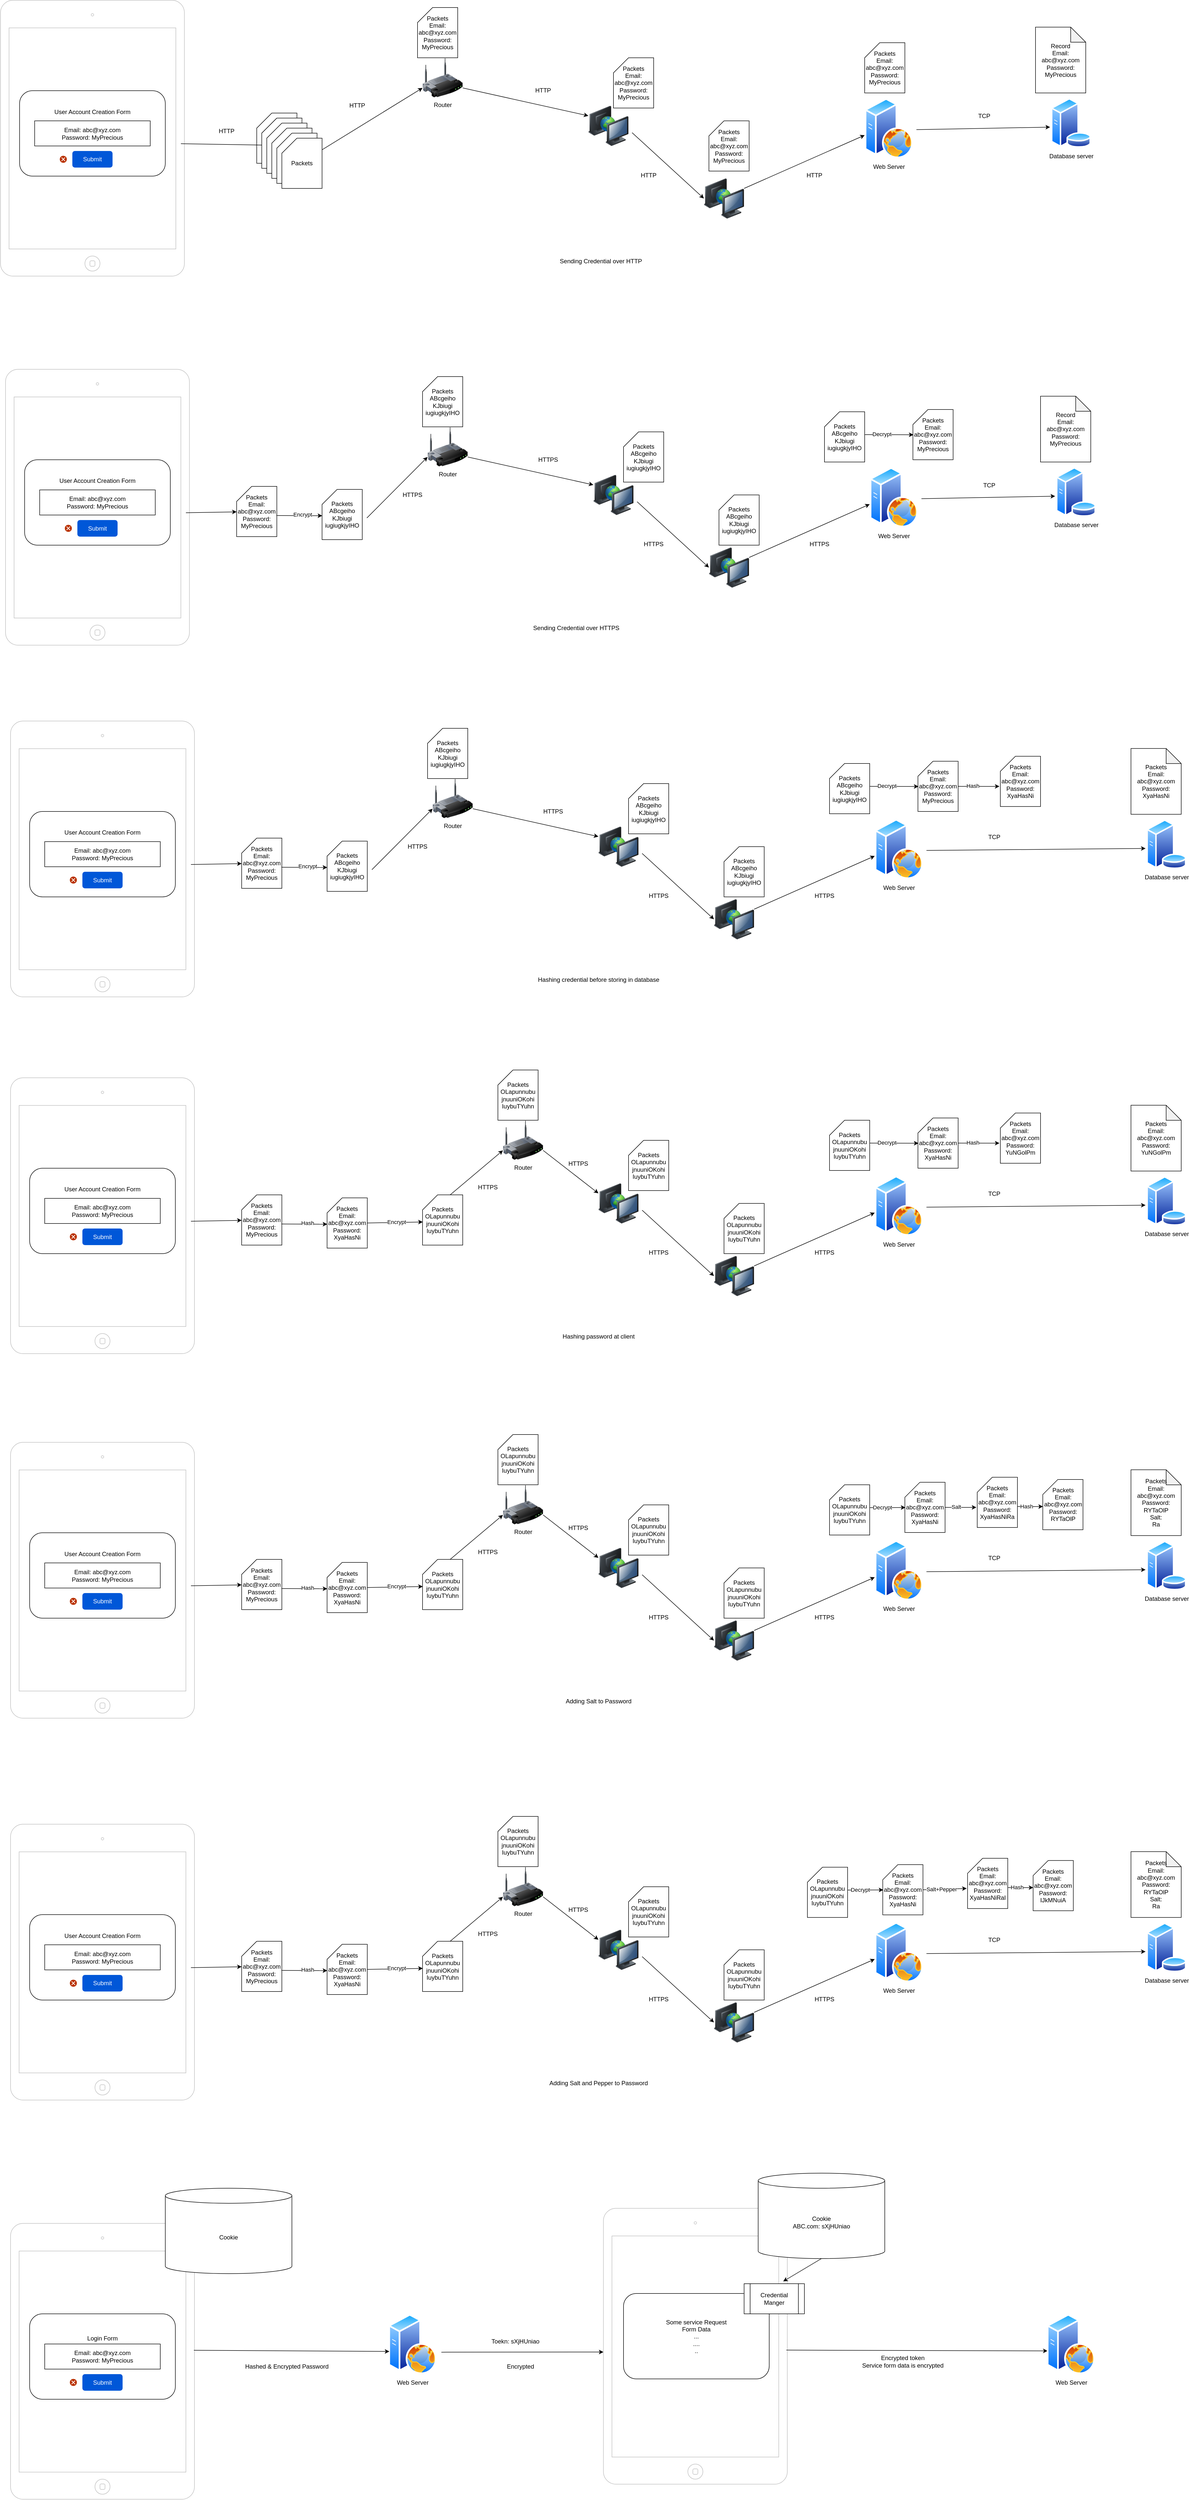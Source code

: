 <mxfile version="23.1.1" type="device">
  <diagram name="Page-1" id="jpcwlroCvm1PaGbNLdWN">
    <mxGraphModel dx="4780" dy="2860" grid="1" gridSize="10" guides="1" tooltips="1" connect="1" arrows="1" fold="1" page="1" pageScale="1" pageWidth="827" pageHeight="1169" math="0" shadow="0">
      <root>
        <mxCell id="0" />
        <mxCell id="1" parent="0" />
        <mxCell id="zYkJ8qMohalweOl-5CHl-1" value="" style="html=1;verticalLabelPosition=bottom;labelBackgroundColor=#ffffff;verticalAlign=top;shadow=0;dashed=0;strokeWidth=1;shape=mxgraph.ios7.misc.ipad7inch;strokeColor=#c0c0c0;" vertex="1" parent="1">
          <mxGeometry x="110" y="95.5" width="366" height="549" as="geometry" />
        </mxCell>
        <mxCell id="zYkJ8qMohalweOl-5CHl-3" value="User Account Creation Form&lt;br&gt;&lt;br&gt;&lt;br&gt;&lt;br&gt;&lt;br&gt;&lt;br&gt;&lt;br&gt;" style="rounded=1;whiteSpace=wrap;html=1;" vertex="1" parent="1">
          <mxGeometry x="148" y="275.5" width="290" height="170" as="geometry" />
        </mxCell>
        <mxCell id="zYkJ8qMohalweOl-5CHl-4" value="Email: abc@xyz.com&lt;br style=&quot;border-color: var(--border-color);&quot;&gt;Password: MyPrecious" style="rounded=0;whiteSpace=wrap;html=1;" vertex="1" parent="1">
          <mxGeometry x="178" y="335.5" width="230" height="50" as="geometry" />
        </mxCell>
        <mxCell id="zYkJ8qMohalweOl-5CHl-5" value="Submit" style="rounded=1;fillColor=#0057D8;align=center;strokeColor=none;html=1;whiteSpace=wrap;fontColor=#ffffff;fontSize=12;sketch=0;" vertex="1" parent="1">
          <mxGeometry x="253" y="395.5" width="80" height="33" as="geometry" />
        </mxCell>
        <mxCell id="zYkJ8qMohalweOl-5CHl-6" value="" style="html=1;shadow=0;dashed=0;shape=mxgraph.atlassian.close;fillColor=#BA3200;strokeColor=none;html=1;sketch=0;" vertex="1" parent="1">
          <mxGeometry x="228" y="405" width="14" height="14" as="geometry" />
        </mxCell>
        <mxCell id="zYkJ8qMohalweOl-5CHl-8" value="Router" style="image;html=1;image=img/lib/clip_art/networking/Wireless_Router_128x128.png" vertex="1" parent="1">
          <mxGeometry x="950" y="210" width="80" height="80" as="geometry" />
        </mxCell>
        <mxCell id="zYkJ8qMohalweOl-5CHl-9" value="" style="shape=card;whiteSpace=wrap;html=1;" vertex="1" parent="1">
          <mxGeometry x="620" y="320" width="80" height="100" as="geometry" />
        </mxCell>
        <mxCell id="zYkJ8qMohalweOl-5CHl-10" value="" style="shape=card;whiteSpace=wrap;html=1;" vertex="1" parent="1">
          <mxGeometry x="630" y="330" width="80" height="100" as="geometry" />
        </mxCell>
        <mxCell id="zYkJ8qMohalweOl-5CHl-11" value="" style="shape=card;whiteSpace=wrap;html=1;" vertex="1" parent="1">
          <mxGeometry x="640" y="340" width="80" height="100" as="geometry" />
        </mxCell>
        <mxCell id="zYkJ8qMohalweOl-5CHl-12" value="" style="shape=card;whiteSpace=wrap;html=1;" vertex="1" parent="1">
          <mxGeometry x="650" y="350" width="80" height="100" as="geometry" />
        </mxCell>
        <mxCell id="zYkJ8qMohalweOl-5CHl-13" value="Packets" style="shape=card;whiteSpace=wrap;html=1;" vertex="1" parent="1">
          <mxGeometry x="660" y="360" width="80" height="100" as="geometry" />
        </mxCell>
        <mxCell id="zYkJ8qMohalweOl-5CHl-14" value="" style="endArrow=classic;html=1;rounded=0;exitX=0.981;exitY=0.52;exitDx=0;exitDy=0;exitPerimeter=0;entryX=-0.075;entryY=0.34;entryDx=0;entryDy=0;entryPerimeter=0;" edge="1" parent="1" source="zYkJ8qMohalweOl-5CHl-1" target="zYkJ8qMohalweOl-5CHl-12">
          <mxGeometry width="50" height="50" relative="1" as="geometry">
            <mxPoint x="600" y="600" as="sourcePoint" />
            <mxPoint x="650" y="550" as="targetPoint" />
          </mxGeometry>
        </mxCell>
        <mxCell id="zYkJ8qMohalweOl-5CHl-15" value="" style="endArrow=classic;html=1;rounded=0;exitX=0.925;exitY=0.43;exitDx=0;exitDy=0;exitPerimeter=0;entryX=0;entryY=0.75;entryDx=0;entryDy=0;" edge="1" parent="1" source="zYkJ8qMohalweOl-5CHl-13" target="zYkJ8qMohalweOl-5CHl-8">
          <mxGeometry width="50" height="50" relative="1" as="geometry">
            <mxPoint x="479" y="391" as="sourcePoint" />
            <mxPoint x="654" y="394" as="targetPoint" />
          </mxGeometry>
        </mxCell>
        <mxCell id="zYkJ8qMohalweOl-5CHl-16" value="" style="image;html=1;image=img/lib/clip_art/computers/Network_2_128x128.png" vertex="1" parent="1">
          <mxGeometry x="1280" y="305.5" width="80" height="80" as="geometry" />
        </mxCell>
        <mxCell id="zYkJ8qMohalweOl-5CHl-17" value="" style="image;html=1;image=img/lib/clip_art/computers/Network_2_128x128.png" vertex="1" parent="1">
          <mxGeometry x="1510" y="450" width="80" height="80" as="geometry" />
        </mxCell>
        <mxCell id="zYkJ8qMohalweOl-5CHl-18" value="Web Server" style="image;aspect=fixed;perimeter=ellipsePerimeter;html=1;align=center;shadow=0;dashed=0;spacingTop=3;image=img/lib/active_directory/web_server.svg;" vertex="1" parent="1">
          <mxGeometry x="1830" y="290" width="96" height="120" as="geometry" />
        </mxCell>
        <mxCell id="zYkJ8qMohalweOl-5CHl-19" value="Database server" style="image;aspect=fixed;perimeter=ellipsePerimeter;html=1;align=center;shadow=0;dashed=0;spacingTop=3;image=img/lib/active_directory/database_server.svg;" vertex="1" parent="1">
          <mxGeometry x="2200" y="290" width="81" height="98.78" as="geometry" />
        </mxCell>
        <mxCell id="zYkJ8qMohalweOl-5CHl-20" value="" style="endArrow=classic;html=1;rounded=0;exitX=1;exitY=0.75;exitDx=0;exitDy=0;entryX=0;entryY=0.25;entryDx=0;entryDy=0;" edge="1" parent="1" source="zYkJ8qMohalweOl-5CHl-8" target="zYkJ8qMohalweOl-5CHl-16">
          <mxGeometry width="50" height="50" relative="1" as="geometry">
            <mxPoint x="744" y="413" as="sourcePoint" />
            <mxPoint x="960" y="280" as="targetPoint" />
          </mxGeometry>
        </mxCell>
        <mxCell id="zYkJ8qMohalweOl-5CHl-21" value="" style="endArrow=classic;html=1;rounded=0;exitX=1.088;exitY=0.669;exitDx=0;exitDy=0;exitPerimeter=0;entryX=0;entryY=0.5;entryDx=0;entryDy=0;" edge="1" parent="1" source="zYkJ8qMohalweOl-5CHl-16" target="zYkJ8qMohalweOl-5CHl-17">
          <mxGeometry width="50" height="50" relative="1" as="geometry">
            <mxPoint x="754" y="423" as="sourcePoint" />
            <mxPoint x="970" y="290" as="targetPoint" />
          </mxGeometry>
        </mxCell>
        <mxCell id="zYkJ8qMohalweOl-5CHl-22" value="" style="endArrow=classic;html=1;rounded=0;exitX=1;exitY=0.25;exitDx=0;exitDy=0;entryX=0;entryY=0.617;entryDx=0;entryDy=0;entryPerimeter=0;" edge="1" parent="1" source="zYkJ8qMohalweOl-5CHl-17" target="zYkJ8qMohalweOl-5CHl-18">
          <mxGeometry width="50" height="50" relative="1" as="geometry">
            <mxPoint x="764" y="433" as="sourcePoint" />
            <mxPoint x="980" y="300" as="targetPoint" />
          </mxGeometry>
        </mxCell>
        <mxCell id="zYkJ8qMohalweOl-5CHl-23" value="" style="endArrow=classic;html=1;rounded=0;exitX=1.073;exitY=0.525;exitDx=0;exitDy=0;exitPerimeter=0;entryX=-0.012;entryY=0.587;entryDx=0;entryDy=0;entryPerimeter=0;" edge="1" parent="1" source="zYkJ8qMohalweOl-5CHl-18" target="zYkJ8qMohalweOl-5CHl-19">
          <mxGeometry width="50" height="50" relative="1" as="geometry">
            <mxPoint x="1800" y="253" as="sourcePoint" />
            <mxPoint x="2016" y="120" as="targetPoint" />
          </mxGeometry>
        </mxCell>
        <mxCell id="zYkJ8qMohalweOl-5CHl-24" value="" style="shape=card;whiteSpace=wrap;html=1;" vertex="1" parent="1">
          <mxGeometry x="630" y="330" width="80" height="100" as="geometry" />
        </mxCell>
        <mxCell id="zYkJ8qMohalweOl-5CHl-25" value="" style="shape=card;whiteSpace=wrap;html=1;" vertex="1" parent="1">
          <mxGeometry x="640" y="340" width="80" height="100" as="geometry" />
        </mxCell>
        <mxCell id="zYkJ8qMohalweOl-5CHl-26" value="" style="shape=card;whiteSpace=wrap;html=1;" vertex="1" parent="1">
          <mxGeometry x="650" y="350" width="80" height="100" as="geometry" />
        </mxCell>
        <mxCell id="zYkJ8qMohalweOl-5CHl-27" value="" style="shape=card;whiteSpace=wrap;html=1;" vertex="1" parent="1">
          <mxGeometry x="660" y="360" width="80" height="100" as="geometry" />
        </mxCell>
        <mxCell id="zYkJ8qMohalweOl-5CHl-28" value="Packets" style="shape=card;whiteSpace=wrap;html=1;" vertex="1" parent="1">
          <mxGeometry x="670" y="370" width="80" height="100" as="geometry" />
        </mxCell>
        <mxCell id="zYkJ8qMohalweOl-5CHl-39" value="Packets&lt;br&gt;Email: abc@xyz.com&lt;br style=&quot;border-color: var(--border-color);&quot;&gt;Password: MyPrecious" style="shape=card;whiteSpace=wrap;html=1;" vertex="1" parent="1">
          <mxGeometry x="940" y="110" width="80" height="100" as="geometry" />
        </mxCell>
        <mxCell id="zYkJ8qMohalweOl-5CHl-40" value="Packets&lt;br&gt;Email: abc@xyz.com&lt;br style=&quot;border-color: var(--border-color);&quot;&gt;Password: MyPrecious" style="shape=card;whiteSpace=wrap;html=1;" vertex="1" parent="1">
          <mxGeometry x="1330" y="210" width="80" height="100" as="geometry" />
        </mxCell>
        <mxCell id="zYkJ8qMohalweOl-5CHl-41" value="Packets&lt;br&gt;Email: abc@xyz.com&lt;br style=&quot;border-color: var(--border-color);&quot;&gt;Password: MyPrecious" style="shape=card;whiteSpace=wrap;html=1;" vertex="1" parent="1">
          <mxGeometry x="1520" y="335.5" width="80" height="100" as="geometry" />
        </mxCell>
        <mxCell id="zYkJ8qMohalweOl-5CHl-42" value="Packets&lt;br&gt;Email: abc@xyz.com&lt;br style=&quot;border-color: var(--border-color);&quot;&gt;Password: MyPrecious" style="shape=card;whiteSpace=wrap;html=1;" vertex="1" parent="1">
          <mxGeometry x="1830" y="180" width="80" height="100" as="geometry" />
        </mxCell>
        <mxCell id="zYkJ8qMohalweOl-5CHl-44" value="Record&lt;br style=&quot;border-color: var(--border-color);&quot;&gt;Email: abc@xyz.com&lt;br style=&quot;border-color: var(--border-color);&quot;&gt;Password: MyPrecious" style="shape=note;whiteSpace=wrap;html=1;backgroundOutline=1;darkOpacity=0.05;" vertex="1" parent="1">
          <mxGeometry x="2170" y="149" width="100" height="131" as="geometry" />
        </mxCell>
        <mxCell id="zYkJ8qMohalweOl-5CHl-47" value="HTTP" style="text;html=1;strokeColor=none;fillColor=none;align=center;verticalAlign=middle;whiteSpace=wrap;rounded=0;" vertex="1" parent="1">
          <mxGeometry x="790" y="290" width="60" height="30" as="geometry" />
        </mxCell>
        <mxCell id="zYkJ8qMohalweOl-5CHl-50" value="HTTP" style="text;html=1;strokeColor=none;fillColor=none;align=center;verticalAlign=middle;whiteSpace=wrap;rounded=0;" vertex="1" parent="1">
          <mxGeometry x="530" y="341" width="60" height="30" as="geometry" />
        </mxCell>
        <mxCell id="zYkJ8qMohalweOl-5CHl-51" value="HTTP" style="text;html=1;strokeColor=none;fillColor=none;align=center;verticalAlign=middle;whiteSpace=wrap;rounded=0;" vertex="1" parent="1">
          <mxGeometry x="1160" y="260" width="60" height="30" as="geometry" />
        </mxCell>
        <mxCell id="zYkJ8qMohalweOl-5CHl-52" value="HTTP" style="text;html=1;strokeColor=none;fillColor=none;align=center;verticalAlign=middle;whiteSpace=wrap;rounded=0;" vertex="1" parent="1">
          <mxGeometry x="1370" y="428.5" width="60" height="30" as="geometry" />
        </mxCell>
        <mxCell id="zYkJ8qMohalweOl-5CHl-53" value="HTTP" style="text;html=1;strokeColor=none;fillColor=none;align=center;verticalAlign=middle;whiteSpace=wrap;rounded=0;" vertex="1" parent="1">
          <mxGeometry x="1700" y="428.5" width="60" height="30" as="geometry" />
        </mxCell>
        <mxCell id="zYkJ8qMohalweOl-5CHl-55" value="TCP" style="text;html=1;strokeColor=none;fillColor=none;align=center;verticalAlign=middle;whiteSpace=wrap;rounded=0;" vertex="1" parent="1">
          <mxGeometry x="2037.5" y="311" width="60" height="30" as="geometry" />
        </mxCell>
        <mxCell id="zYkJ8qMohalweOl-5CHl-56" value="" style="html=1;verticalLabelPosition=bottom;labelBackgroundColor=#ffffff;verticalAlign=top;shadow=0;dashed=0;strokeWidth=1;shape=mxgraph.ios7.misc.ipad7inch;strokeColor=#c0c0c0;" vertex="1" parent="1">
          <mxGeometry x="120" y="830" width="366" height="549" as="geometry" />
        </mxCell>
        <mxCell id="zYkJ8qMohalweOl-5CHl-57" value="User Account Creation Form&lt;br&gt;&lt;br&gt;&lt;br&gt;&lt;br&gt;&lt;br&gt;&lt;br&gt;&lt;br&gt;" style="rounded=1;whiteSpace=wrap;html=1;" vertex="1" parent="1">
          <mxGeometry x="158" y="1010" width="290" height="170" as="geometry" />
        </mxCell>
        <mxCell id="zYkJ8qMohalweOl-5CHl-58" value="Email: abc@xyz.com&lt;br style=&quot;border-color: var(--border-color);&quot;&gt;Password: MyPrecious" style="rounded=0;whiteSpace=wrap;html=1;" vertex="1" parent="1">
          <mxGeometry x="188" y="1070" width="230" height="50" as="geometry" />
        </mxCell>
        <mxCell id="zYkJ8qMohalweOl-5CHl-59" value="Submit" style="rounded=1;fillColor=#0057D8;align=center;strokeColor=none;html=1;whiteSpace=wrap;fontColor=#ffffff;fontSize=12;sketch=0;" vertex="1" parent="1">
          <mxGeometry x="263" y="1130" width="80" height="33" as="geometry" />
        </mxCell>
        <mxCell id="zYkJ8qMohalweOl-5CHl-60" value="" style="html=1;shadow=0;dashed=0;shape=mxgraph.atlassian.close;fillColor=#BA3200;strokeColor=none;html=1;sketch=0;" vertex="1" parent="1">
          <mxGeometry x="238" y="1139.5" width="14" height="14" as="geometry" />
        </mxCell>
        <mxCell id="zYkJ8qMohalweOl-5CHl-61" value="Router" style="image;html=1;image=img/lib/clip_art/networking/Wireless_Router_128x128.png" vertex="1" parent="1">
          <mxGeometry x="960" y="944.5" width="80" height="80" as="geometry" />
        </mxCell>
        <mxCell id="zYkJ8qMohalweOl-5CHl-67" value="" style="endArrow=classic;html=1;rounded=0;exitX=0.981;exitY=0.52;exitDx=0;exitDy=0;exitPerimeter=0;" edge="1" parent="1" source="zYkJ8qMohalweOl-5CHl-56" target="zYkJ8qMohalweOl-5CHl-81">
          <mxGeometry width="50" height="50" relative="1" as="geometry">
            <mxPoint x="610" y="1334.5" as="sourcePoint" />
            <mxPoint x="654" y="1118.5" as="targetPoint" />
          </mxGeometry>
        </mxCell>
        <mxCell id="zYkJ8qMohalweOl-5CHl-68" value="" style="endArrow=classic;html=1;rounded=0;entryX=0;entryY=0.75;entryDx=0;entryDy=0;exitX=1.115;exitY=0.569;exitDx=0;exitDy=0;exitPerimeter=0;" edge="1" parent="1" source="zYkJ8qMohalweOl-5CHl-98" target="zYkJ8qMohalweOl-5CHl-61">
          <mxGeometry width="50" height="50" relative="1" as="geometry">
            <mxPoint x="900" y="1110" as="sourcePoint" />
            <mxPoint x="664" y="1128.5" as="targetPoint" />
          </mxGeometry>
        </mxCell>
        <mxCell id="zYkJ8qMohalweOl-5CHl-69" value="" style="image;html=1;image=img/lib/clip_art/computers/Network_2_128x128.png" vertex="1" parent="1">
          <mxGeometry x="1290" y="1040" width="80" height="80" as="geometry" />
        </mxCell>
        <mxCell id="zYkJ8qMohalweOl-5CHl-70" value="" style="image;html=1;image=img/lib/clip_art/computers/Network_2_128x128.png" vertex="1" parent="1">
          <mxGeometry x="1520" y="1184.5" width="80" height="80" as="geometry" />
        </mxCell>
        <mxCell id="zYkJ8qMohalweOl-5CHl-71" value="Web Server" style="image;aspect=fixed;perimeter=ellipsePerimeter;html=1;align=center;shadow=0;dashed=0;spacingTop=3;image=img/lib/active_directory/web_server.svg;" vertex="1" parent="1">
          <mxGeometry x="1840" y="1024.5" width="96" height="120" as="geometry" />
        </mxCell>
        <mxCell id="zYkJ8qMohalweOl-5CHl-72" value="Database server" style="image;aspect=fixed;perimeter=ellipsePerimeter;html=1;align=center;shadow=0;dashed=0;spacingTop=3;image=img/lib/active_directory/database_server.svg;" vertex="1" parent="1">
          <mxGeometry x="2210" y="1024.5" width="81" height="98.78" as="geometry" />
        </mxCell>
        <mxCell id="zYkJ8qMohalweOl-5CHl-73" value="" style="endArrow=classic;html=1;rounded=0;exitX=1;exitY=0.75;exitDx=0;exitDy=0;entryX=0;entryY=0.25;entryDx=0;entryDy=0;" edge="1" parent="1" source="zYkJ8qMohalweOl-5CHl-61" target="zYkJ8qMohalweOl-5CHl-69">
          <mxGeometry width="50" height="50" relative="1" as="geometry">
            <mxPoint x="754" y="1147.5" as="sourcePoint" />
            <mxPoint x="970" y="1014.5" as="targetPoint" />
          </mxGeometry>
        </mxCell>
        <mxCell id="zYkJ8qMohalweOl-5CHl-74" value="" style="endArrow=classic;html=1;rounded=0;exitX=1.088;exitY=0.669;exitDx=0;exitDy=0;exitPerimeter=0;entryX=0;entryY=0.5;entryDx=0;entryDy=0;" edge="1" parent="1" source="zYkJ8qMohalweOl-5CHl-69" target="zYkJ8qMohalweOl-5CHl-70">
          <mxGeometry width="50" height="50" relative="1" as="geometry">
            <mxPoint x="764" y="1157.5" as="sourcePoint" />
            <mxPoint x="980" y="1024.5" as="targetPoint" />
          </mxGeometry>
        </mxCell>
        <mxCell id="zYkJ8qMohalweOl-5CHl-75" value="" style="endArrow=classic;html=1;rounded=0;exitX=1;exitY=0.25;exitDx=0;exitDy=0;entryX=0;entryY=0.617;entryDx=0;entryDy=0;entryPerimeter=0;" edge="1" parent="1" source="zYkJ8qMohalweOl-5CHl-70" target="zYkJ8qMohalweOl-5CHl-71">
          <mxGeometry width="50" height="50" relative="1" as="geometry">
            <mxPoint x="774" y="1167.5" as="sourcePoint" />
            <mxPoint x="990" y="1034.5" as="targetPoint" />
          </mxGeometry>
        </mxCell>
        <mxCell id="zYkJ8qMohalweOl-5CHl-76" value="" style="endArrow=classic;html=1;rounded=0;exitX=1.073;exitY=0.525;exitDx=0;exitDy=0;exitPerimeter=0;entryX=-0.012;entryY=0.587;entryDx=0;entryDy=0;entryPerimeter=0;" edge="1" parent="1" source="zYkJ8qMohalweOl-5CHl-71" target="zYkJ8qMohalweOl-5CHl-72">
          <mxGeometry width="50" height="50" relative="1" as="geometry">
            <mxPoint x="1810" y="987.5" as="sourcePoint" />
            <mxPoint x="2026" y="854.5" as="targetPoint" />
          </mxGeometry>
        </mxCell>
        <mxCell id="zYkJ8qMohalweOl-5CHl-81" value="Packets&lt;br&gt;Email: abc@xyz.com&lt;br style=&quot;border-color: var(--border-color);&quot;&gt;Password: MyPrecious" style="shape=card;whiteSpace=wrap;html=1;" vertex="1" parent="1">
          <mxGeometry x="580" y="1063" width="80" height="100" as="geometry" />
        </mxCell>
        <mxCell id="zYkJ8qMohalweOl-5CHl-82" value="Packets&lt;br&gt;ABcgeiho&lt;br&gt;KJbiugi&lt;br&gt;iugiugkjyIHO" style="shape=card;whiteSpace=wrap;html=1;" vertex="1" parent="1">
          <mxGeometry x="950" y="844.5" width="80" height="100" as="geometry" />
        </mxCell>
        <mxCell id="zYkJ8qMohalweOl-5CHl-85" value="Packets&lt;br&gt;Email: abc@xyz.com&lt;br style=&quot;border-color: var(--border-color);&quot;&gt;Password: MyPrecious" style="shape=card;whiteSpace=wrap;html=1;" vertex="1" parent="1">
          <mxGeometry x="1926" y="910" width="80" height="100" as="geometry" />
        </mxCell>
        <mxCell id="zYkJ8qMohalweOl-5CHl-86" value="Record&lt;br style=&quot;border-color: var(--border-color);&quot;&gt;Email: abc@xyz.com&lt;br style=&quot;border-color: var(--border-color);&quot;&gt;Password: MyPrecious" style="shape=note;whiteSpace=wrap;html=1;backgroundOutline=1;darkOpacity=0.05;" vertex="1" parent="1">
          <mxGeometry x="2180" y="883.5" width="100" height="131" as="geometry" />
        </mxCell>
        <mxCell id="zYkJ8qMohalweOl-5CHl-87" value="HTTPS" style="text;html=1;strokeColor=none;fillColor=none;align=center;verticalAlign=middle;whiteSpace=wrap;rounded=0;" vertex="1" parent="1">
          <mxGeometry x="900" y="1065" width="60" height="30" as="geometry" />
        </mxCell>
        <mxCell id="zYkJ8qMohalweOl-5CHl-89" value="HTTPS" style="text;html=1;strokeColor=none;fillColor=none;align=center;verticalAlign=middle;whiteSpace=wrap;rounded=0;" vertex="1" parent="1">
          <mxGeometry x="1170" y="994.5" width="60" height="30" as="geometry" />
        </mxCell>
        <mxCell id="zYkJ8qMohalweOl-5CHl-90" value="HTTPS" style="text;html=1;strokeColor=none;fillColor=none;align=center;verticalAlign=middle;whiteSpace=wrap;rounded=0;" vertex="1" parent="1">
          <mxGeometry x="1380" y="1163" width="60" height="30" as="geometry" />
        </mxCell>
        <mxCell id="zYkJ8qMohalweOl-5CHl-91" value="HTTPS" style="text;html=1;strokeColor=none;fillColor=none;align=center;verticalAlign=middle;whiteSpace=wrap;rounded=0;" vertex="1" parent="1">
          <mxGeometry x="1710" y="1163" width="60" height="30" as="geometry" />
        </mxCell>
        <mxCell id="zYkJ8qMohalweOl-5CHl-92" value="TCP" style="text;html=1;strokeColor=none;fillColor=none;align=center;verticalAlign=middle;whiteSpace=wrap;rounded=0;" vertex="1" parent="1">
          <mxGeometry x="2047.5" y="1045.5" width="60" height="30" as="geometry" />
        </mxCell>
        <mxCell id="zYkJ8qMohalweOl-5CHl-93" value="Packets&lt;br&gt;ABcgeiho&lt;br&gt;KJbiugi&lt;br&gt;iugiugkjyIHO" style="shape=card;whiteSpace=wrap;html=1;" vertex="1" parent="1">
          <mxGeometry x="1350" y="954.5" width="80" height="100" as="geometry" />
        </mxCell>
        <mxCell id="zYkJ8qMohalweOl-5CHl-94" value="Packets&lt;br&gt;ABcgeiho&lt;br&gt;KJbiugi&lt;br&gt;iugiugkjyIHO" style="shape=card;whiteSpace=wrap;html=1;" vertex="1" parent="1">
          <mxGeometry x="1540" y="1080" width="80" height="100" as="geometry" />
        </mxCell>
        <mxCell id="zYkJ8qMohalweOl-5CHl-95" value="Packets&lt;br&gt;ABcgeiho&lt;br&gt;KJbiugi&lt;br&gt;iugiugkjyIHO" style="shape=card;whiteSpace=wrap;html=1;" vertex="1" parent="1">
          <mxGeometry x="1750" y="914.5" width="80" height="100" as="geometry" />
        </mxCell>
        <mxCell id="zYkJ8qMohalweOl-5CHl-96" value="" style="endArrow=classic;html=1;rounded=0;entryX=0.013;entryY=0.503;entryDx=0;entryDy=0;entryPerimeter=0;" edge="1" parent="1" target="zYkJ8qMohalweOl-5CHl-85">
          <mxGeometry width="50" height="50" relative="1" as="geometry">
            <mxPoint x="1830" y="960" as="sourcePoint" />
            <mxPoint x="1950" y="870" as="targetPoint" />
          </mxGeometry>
        </mxCell>
        <mxCell id="zYkJ8qMohalweOl-5CHl-97" value="Decrypt" style="edgeLabel;html=1;align=center;verticalAlign=middle;resizable=0;points=[];" vertex="1" connectable="0" parent="zYkJ8qMohalweOl-5CHl-96">
          <mxGeometry x="-0.306" y="1" relative="1" as="geometry">
            <mxPoint as="offset" />
          </mxGeometry>
        </mxCell>
        <mxCell id="zYkJ8qMohalweOl-5CHl-98" value="Packets&lt;br&gt;ABcgeiho&lt;br&gt;KJbiugi&lt;br&gt;iugiugkjyIHO" style="shape=card;whiteSpace=wrap;html=1;" vertex="1" parent="1">
          <mxGeometry x="750" y="1069" width="80" height="100" as="geometry" />
        </mxCell>
        <mxCell id="zYkJ8qMohalweOl-5CHl-99" value="" style="endArrow=classic;html=1;rounded=0;entryX=0.004;entryY=0.524;entryDx=0;entryDy=0;entryPerimeter=0;exitX=0.99;exitY=0.58;exitDx=0;exitDy=0;exitPerimeter=0;" edge="1" parent="1" source="zYkJ8qMohalweOl-5CHl-81" target="zYkJ8qMohalweOl-5CHl-98">
          <mxGeometry width="50" height="50" relative="1" as="geometry">
            <mxPoint x="740" y="1119" as="sourcePoint" />
            <mxPoint x="664" y="1128.5" as="targetPoint" />
          </mxGeometry>
        </mxCell>
        <mxCell id="zYkJ8qMohalweOl-5CHl-100" value="Encrypt" style="edgeLabel;html=1;align=center;verticalAlign=middle;resizable=0;points=[];" vertex="1" connectable="0" parent="zYkJ8qMohalweOl-5CHl-99">
          <mxGeometry x="-0.373" relative="1" as="geometry">
            <mxPoint x="23" y="-2" as="offset" />
          </mxGeometry>
        </mxCell>
        <mxCell id="zYkJ8qMohalweOl-5CHl-101" value="Sending Credential over HTTP" style="text;html=1;strokeColor=none;fillColor=none;align=center;verticalAlign=middle;whiteSpace=wrap;rounded=0;" vertex="1" parent="1">
          <mxGeometry x="1210" y="600" width="190" height="30" as="geometry" />
        </mxCell>
        <mxCell id="zYkJ8qMohalweOl-5CHl-102" value="Sending Credential over HTTPS" style="text;html=1;strokeColor=none;fillColor=none;align=center;verticalAlign=middle;whiteSpace=wrap;rounded=0;" vertex="1" parent="1">
          <mxGeometry x="1161" y="1330" width="190" height="30" as="geometry" />
        </mxCell>
        <mxCell id="zYkJ8qMohalweOl-5CHl-103" value="" style="html=1;verticalLabelPosition=bottom;labelBackgroundColor=#ffffff;verticalAlign=top;shadow=0;dashed=0;strokeWidth=1;shape=mxgraph.ios7.misc.ipad7inch;strokeColor=#c0c0c0;" vertex="1" parent="1">
          <mxGeometry x="130" y="1530" width="366" height="549" as="geometry" />
        </mxCell>
        <mxCell id="zYkJ8qMohalweOl-5CHl-104" value="User Account Creation Form&lt;br&gt;&lt;br&gt;&lt;br&gt;&lt;br&gt;&lt;br&gt;&lt;br&gt;&lt;br&gt;" style="rounded=1;whiteSpace=wrap;html=1;" vertex="1" parent="1">
          <mxGeometry x="168" y="1710" width="290" height="170" as="geometry" />
        </mxCell>
        <mxCell id="zYkJ8qMohalweOl-5CHl-105" value="Email: abc@xyz.com&lt;br style=&quot;border-color: var(--border-color);&quot;&gt;Password: MyPrecious" style="rounded=0;whiteSpace=wrap;html=1;" vertex="1" parent="1">
          <mxGeometry x="198" y="1770" width="230" height="50" as="geometry" />
        </mxCell>
        <mxCell id="zYkJ8qMohalweOl-5CHl-106" value="Submit" style="rounded=1;fillColor=#0057D8;align=center;strokeColor=none;html=1;whiteSpace=wrap;fontColor=#ffffff;fontSize=12;sketch=0;" vertex="1" parent="1">
          <mxGeometry x="273" y="1830" width="80" height="33" as="geometry" />
        </mxCell>
        <mxCell id="zYkJ8qMohalweOl-5CHl-107" value="" style="html=1;shadow=0;dashed=0;shape=mxgraph.atlassian.close;fillColor=#BA3200;strokeColor=none;html=1;sketch=0;" vertex="1" parent="1">
          <mxGeometry x="248" y="1839.5" width="14" height="14" as="geometry" />
        </mxCell>
        <mxCell id="zYkJ8qMohalweOl-5CHl-108" value="Router" style="image;html=1;image=img/lib/clip_art/networking/Wireless_Router_128x128.png" vertex="1" parent="1">
          <mxGeometry x="970" y="1644.5" width="80" height="80" as="geometry" />
        </mxCell>
        <mxCell id="zYkJ8qMohalweOl-5CHl-109" value="" style="endArrow=classic;html=1;rounded=0;exitX=0.981;exitY=0.52;exitDx=0;exitDy=0;exitPerimeter=0;" edge="1" parent="1" source="zYkJ8qMohalweOl-5CHl-103" target="zYkJ8qMohalweOl-5CHl-119">
          <mxGeometry width="50" height="50" relative="1" as="geometry">
            <mxPoint x="620" y="2034.5" as="sourcePoint" />
            <mxPoint x="664" y="1818.5" as="targetPoint" />
          </mxGeometry>
        </mxCell>
        <mxCell id="zYkJ8qMohalweOl-5CHl-110" value="" style="endArrow=classic;html=1;rounded=0;entryX=0;entryY=0.75;entryDx=0;entryDy=0;exitX=1.115;exitY=0.569;exitDx=0;exitDy=0;exitPerimeter=0;" edge="1" parent="1" source="zYkJ8qMohalweOl-5CHl-133" target="zYkJ8qMohalweOl-5CHl-108">
          <mxGeometry width="50" height="50" relative="1" as="geometry">
            <mxPoint x="910" y="1810" as="sourcePoint" />
            <mxPoint x="674" y="1828.5" as="targetPoint" />
          </mxGeometry>
        </mxCell>
        <mxCell id="zYkJ8qMohalweOl-5CHl-111" value="" style="image;html=1;image=img/lib/clip_art/computers/Network_2_128x128.png" vertex="1" parent="1">
          <mxGeometry x="1300" y="1740" width="80" height="80" as="geometry" />
        </mxCell>
        <mxCell id="zYkJ8qMohalweOl-5CHl-112" value="" style="image;html=1;image=img/lib/clip_art/computers/Network_2_128x128.png" vertex="1" parent="1">
          <mxGeometry x="1530" y="1884.5" width="80" height="80" as="geometry" />
        </mxCell>
        <mxCell id="zYkJ8qMohalweOl-5CHl-113" value="Web Server" style="image;aspect=fixed;perimeter=ellipsePerimeter;html=1;align=center;shadow=0;dashed=0;spacingTop=3;image=img/lib/active_directory/web_server.svg;" vertex="1" parent="1">
          <mxGeometry x="1850" y="1724.5" width="96" height="120" as="geometry" />
        </mxCell>
        <mxCell id="zYkJ8qMohalweOl-5CHl-114" value="Database server" style="image;aspect=fixed;perimeter=ellipsePerimeter;html=1;align=center;shadow=0;dashed=0;spacingTop=3;image=img/lib/active_directory/database_server.svg;" vertex="1" parent="1">
          <mxGeometry x="2390" y="1725.61" width="81" height="98.78" as="geometry" />
        </mxCell>
        <mxCell id="zYkJ8qMohalweOl-5CHl-115" value="" style="endArrow=classic;html=1;rounded=0;exitX=1;exitY=0.75;exitDx=0;exitDy=0;entryX=0;entryY=0.25;entryDx=0;entryDy=0;" edge="1" parent="1" source="zYkJ8qMohalweOl-5CHl-108" target="zYkJ8qMohalweOl-5CHl-111">
          <mxGeometry width="50" height="50" relative="1" as="geometry">
            <mxPoint x="764" y="1847.5" as="sourcePoint" />
            <mxPoint x="980" y="1714.5" as="targetPoint" />
          </mxGeometry>
        </mxCell>
        <mxCell id="zYkJ8qMohalweOl-5CHl-116" value="" style="endArrow=classic;html=1;rounded=0;exitX=1.088;exitY=0.669;exitDx=0;exitDy=0;exitPerimeter=0;entryX=0;entryY=0.5;entryDx=0;entryDy=0;" edge="1" parent="1" source="zYkJ8qMohalweOl-5CHl-111" target="zYkJ8qMohalweOl-5CHl-112">
          <mxGeometry width="50" height="50" relative="1" as="geometry">
            <mxPoint x="774" y="1857.5" as="sourcePoint" />
            <mxPoint x="990" y="1724.5" as="targetPoint" />
          </mxGeometry>
        </mxCell>
        <mxCell id="zYkJ8qMohalweOl-5CHl-117" value="" style="endArrow=classic;html=1;rounded=0;exitX=1;exitY=0.25;exitDx=0;exitDy=0;entryX=0;entryY=0.617;entryDx=0;entryDy=0;entryPerimeter=0;" edge="1" parent="1" source="zYkJ8qMohalweOl-5CHl-112" target="zYkJ8qMohalweOl-5CHl-113">
          <mxGeometry width="50" height="50" relative="1" as="geometry">
            <mxPoint x="784" y="1867.5" as="sourcePoint" />
            <mxPoint x="1000" y="1734.5" as="targetPoint" />
          </mxGeometry>
        </mxCell>
        <mxCell id="zYkJ8qMohalweOl-5CHl-118" value="" style="endArrow=classic;html=1;rounded=0;exitX=1.073;exitY=0.525;exitDx=0;exitDy=0;exitPerimeter=0;entryX=-0.012;entryY=0.587;entryDx=0;entryDy=0;entryPerimeter=0;" edge="1" parent="1" source="zYkJ8qMohalweOl-5CHl-113" target="zYkJ8qMohalweOl-5CHl-114">
          <mxGeometry width="50" height="50" relative="1" as="geometry">
            <mxPoint x="1820" y="1687.5" as="sourcePoint" />
            <mxPoint x="2036" y="1554.5" as="targetPoint" />
          </mxGeometry>
        </mxCell>
        <mxCell id="zYkJ8qMohalweOl-5CHl-119" value="Packets&lt;br&gt;Email: abc@xyz.com&lt;br style=&quot;border-color: var(--border-color);&quot;&gt;Password: MyPrecious" style="shape=card;whiteSpace=wrap;html=1;" vertex="1" parent="1">
          <mxGeometry x="590" y="1763" width="80" height="100" as="geometry" />
        </mxCell>
        <mxCell id="zYkJ8qMohalweOl-5CHl-120" value="Packets&lt;br&gt;ABcgeiho&lt;br&gt;KJbiugi&lt;br&gt;iugiugkjyIHO" style="shape=card;whiteSpace=wrap;html=1;" vertex="1" parent="1">
          <mxGeometry x="960" y="1544.5" width="80" height="100" as="geometry" />
        </mxCell>
        <mxCell id="zYkJ8qMohalweOl-5CHl-121" value="Packets&lt;br&gt;Email: abc@xyz.com&lt;br style=&quot;border-color: var(--border-color);&quot;&gt;Password: MyPrecious" style="shape=card;whiteSpace=wrap;html=1;" vertex="1" parent="1">
          <mxGeometry x="1936" y="1610" width="80" height="100" as="geometry" />
        </mxCell>
        <mxCell id="zYkJ8qMohalweOl-5CHl-122" value="Packets&lt;br style=&quot;border-color: var(--border-color);&quot;&gt;Email: abc@xyz.com&lt;br style=&quot;border-color: var(--border-color);&quot;&gt;Password: XyaHasNi" style="shape=note;whiteSpace=wrap;html=1;backgroundOutline=1;darkOpacity=0.05;" vertex="1" parent="1">
          <mxGeometry x="2360" y="1584.61" width="100" height="131" as="geometry" />
        </mxCell>
        <mxCell id="zYkJ8qMohalweOl-5CHl-123" value="HTTPS" style="text;html=1;strokeColor=none;fillColor=none;align=center;verticalAlign=middle;whiteSpace=wrap;rounded=0;" vertex="1" parent="1">
          <mxGeometry x="910" y="1765" width="60" height="30" as="geometry" />
        </mxCell>
        <mxCell id="zYkJ8qMohalweOl-5CHl-124" value="HTTPS" style="text;html=1;strokeColor=none;fillColor=none;align=center;verticalAlign=middle;whiteSpace=wrap;rounded=0;" vertex="1" parent="1">
          <mxGeometry x="1180" y="1694.5" width="60" height="30" as="geometry" />
        </mxCell>
        <mxCell id="zYkJ8qMohalweOl-5CHl-125" value="HTTPS" style="text;html=1;strokeColor=none;fillColor=none;align=center;verticalAlign=middle;whiteSpace=wrap;rounded=0;" vertex="1" parent="1">
          <mxGeometry x="1390" y="1863" width="60" height="30" as="geometry" />
        </mxCell>
        <mxCell id="zYkJ8qMohalweOl-5CHl-126" value="HTTPS" style="text;html=1;strokeColor=none;fillColor=none;align=center;verticalAlign=middle;whiteSpace=wrap;rounded=0;" vertex="1" parent="1">
          <mxGeometry x="1720" y="1863" width="60" height="30" as="geometry" />
        </mxCell>
        <mxCell id="zYkJ8qMohalweOl-5CHl-127" value="TCP" style="text;html=1;strokeColor=none;fillColor=none;align=center;verticalAlign=middle;whiteSpace=wrap;rounded=0;" vertex="1" parent="1">
          <mxGeometry x="2057.5" y="1745.5" width="60" height="30" as="geometry" />
        </mxCell>
        <mxCell id="zYkJ8qMohalweOl-5CHl-128" value="Packets&lt;br&gt;ABcgeiho&lt;br&gt;KJbiugi&lt;br&gt;iugiugkjyIHO" style="shape=card;whiteSpace=wrap;html=1;" vertex="1" parent="1">
          <mxGeometry x="1360" y="1654.5" width="80" height="100" as="geometry" />
        </mxCell>
        <mxCell id="zYkJ8qMohalweOl-5CHl-129" value="Packets&lt;br&gt;ABcgeiho&lt;br&gt;KJbiugi&lt;br&gt;iugiugkjyIHO" style="shape=card;whiteSpace=wrap;html=1;" vertex="1" parent="1">
          <mxGeometry x="1550" y="1780" width="80" height="100" as="geometry" />
        </mxCell>
        <mxCell id="zYkJ8qMohalweOl-5CHl-130" value="Packets&lt;br&gt;ABcgeiho&lt;br&gt;KJbiugi&lt;br&gt;iugiugkjyIHO" style="shape=card;whiteSpace=wrap;html=1;" vertex="1" parent="1">
          <mxGeometry x="1760" y="1614.5" width="80" height="100" as="geometry" />
        </mxCell>
        <mxCell id="zYkJ8qMohalweOl-5CHl-131" value="" style="endArrow=classic;html=1;rounded=0;entryX=0.013;entryY=0.503;entryDx=0;entryDy=0;entryPerimeter=0;" edge="1" parent="1" target="zYkJ8qMohalweOl-5CHl-121">
          <mxGeometry width="50" height="50" relative="1" as="geometry">
            <mxPoint x="1840" y="1660" as="sourcePoint" />
            <mxPoint x="1960" y="1570" as="targetPoint" />
          </mxGeometry>
        </mxCell>
        <mxCell id="zYkJ8qMohalweOl-5CHl-132" value="Decrypt" style="edgeLabel;html=1;align=center;verticalAlign=middle;resizable=0;points=[];" vertex="1" connectable="0" parent="zYkJ8qMohalweOl-5CHl-131">
          <mxGeometry x="-0.306" y="1" relative="1" as="geometry">
            <mxPoint as="offset" />
          </mxGeometry>
        </mxCell>
        <mxCell id="zYkJ8qMohalweOl-5CHl-133" value="Packets&lt;br&gt;ABcgeiho&lt;br&gt;KJbiugi&lt;br&gt;iugiugkjyIHO" style="shape=card;whiteSpace=wrap;html=1;" vertex="1" parent="1">
          <mxGeometry x="760" y="1769" width="80" height="100" as="geometry" />
        </mxCell>
        <mxCell id="zYkJ8qMohalweOl-5CHl-134" value="" style="endArrow=classic;html=1;rounded=0;entryX=0.004;entryY=0.524;entryDx=0;entryDy=0;entryPerimeter=0;exitX=0.99;exitY=0.58;exitDx=0;exitDy=0;exitPerimeter=0;" edge="1" parent="1" source="zYkJ8qMohalweOl-5CHl-119" target="zYkJ8qMohalweOl-5CHl-133">
          <mxGeometry width="50" height="50" relative="1" as="geometry">
            <mxPoint x="750" y="1819" as="sourcePoint" />
            <mxPoint x="674" y="1828.5" as="targetPoint" />
          </mxGeometry>
        </mxCell>
        <mxCell id="zYkJ8qMohalweOl-5CHl-135" value="Encrypt" style="edgeLabel;html=1;align=center;verticalAlign=middle;resizable=0;points=[];" vertex="1" connectable="0" parent="zYkJ8qMohalweOl-5CHl-134">
          <mxGeometry x="-0.373" relative="1" as="geometry">
            <mxPoint x="23" y="-2" as="offset" />
          </mxGeometry>
        </mxCell>
        <mxCell id="zYkJ8qMohalweOl-5CHl-136" value="Hashing credential before storing in database" style="text;html=1;strokeColor=none;fillColor=none;align=center;verticalAlign=middle;whiteSpace=wrap;rounded=0;" vertex="1" parent="1">
          <mxGeometry x="1171" y="2030" width="259" height="30" as="geometry" />
        </mxCell>
        <mxCell id="zYkJ8qMohalweOl-5CHl-137" value="Packets&lt;br&gt;Email: abc@xyz.com&lt;br style=&quot;border-color: var(--border-color);&quot;&gt;Password: XyaHasNi" style="shape=card;whiteSpace=wrap;html=1;" vertex="1" parent="1">
          <mxGeometry x="2100" y="1600.11" width="80" height="100" as="geometry" />
        </mxCell>
        <mxCell id="zYkJ8qMohalweOl-5CHl-138" value="" style="endArrow=classic;html=1;rounded=0;entryX=-0.022;entryY=0.6;entryDx=0;entryDy=0;entryPerimeter=0;exitX=1;exitY=0.5;exitDx=0;exitDy=0;exitPerimeter=0;" edge="1" parent="1" source="zYkJ8qMohalweOl-5CHl-121" target="zYkJ8qMohalweOl-5CHl-137">
          <mxGeometry width="50" height="50" relative="1" as="geometry">
            <mxPoint x="1850" y="1670" as="sourcePoint" />
            <mxPoint x="1947" y="1670" as="targetPoint" />
          </mxGeometry>
        </mxCell>
        <mxCell id="zYkJ8qMohalweOl-5CHl-139" value="Hash" style="edgeLabel;html=1;align=center;verticalAlign=middle;resizable=0;points=[];" vertex="1" connectable="0" parent="zYkJ8qMohalweOl-5CHl-138">
          <mxGeometry x="-0.306" y="1" relative="1" as="geometry">
            <mxPoint as="offset" />
          </mxGeometry>
        </mxCell>
        <mxCell id="zYkJ8qMohalweOl-5CHl-140" value="" style="html=1;verticalLabelPosition=bottom;labelBackgroundColor=#ffffff;verticalAlign=top;shadow=0;dashed=0;strokeWidth=1;shape=mxgraph.ios7.misc.ipad7inch;strokeColor=#c0c0c0;" vertex="1" parent="1">
          <mxGeometry x="130" y="2240" width="366" height="549" as="geometry" />
        </mxCell>
        <mxCell id="zYkJ8qMohalweOl-5CHl-141" value="User Account Creation Form&lt;br&gt;&lt;br&gt;&lt;br&gt;&lt;br&gt;&lt;br&gt;&lt;br&gt;&lt;br&gt;" style="rounded=1;whiteSpace=wrap;html=1;" vertex="1" parent="1">
          <mxGeometry x="168" y="2420" width="290" height="170" as="geometry" />
        </mxCell>
        <mxCell id="zYkJ8qMohalweOl-5CHl-142" value="Email: abc@xyz.com&lt;br style=&quot;border-color: var(--border-color);&quot;&gt;Password: MyPrecious" style="rounded=0;whiteSpace=wrap;html=1;" vertex="1" parent="1">
          <mxGeometry x="198" y="2480" width="230" height="50" as="geometry" />
        </mxCell>
        <mxCell id="zYkJ8qMohalweOl-5CHl-143" value="Submit" style="rounded=1;fillColor=#0057D8;align=center;strokeColor=none;html=1;whiteSpace=wrap;fontColor=#ffffff;fontSize=12;sketch=0;" vertex="1" parent="1">
          <mxGeometry x="273" y="2540" width="80" height="33" as="geometry" />
        </mxCell>
        <mxCell id="zYkJ8qMohalweOl-5CHl-144" value="" style="html=1;shadow=0;dashed=0;shape=mxgraph.atlassian.close;fillColor=#BA3200;strokeColor=none;html=1;sketch=0;" vertex="1" parent="1">
          <mxGeometry x="248" y="2549.5" width="14" height="14" as="geometry" />
        </mxCell>
        <mxCell id="zYkJ8qMohalweOl-5CHl-145" value="Router" style="image;html=1;image=img/lib/clip_art/networking/Wireless_Router_128x128.png" vertex="1" parent="1">
          <mxGeometry x="1110" y="2324.5" width="80" height="80" as="geometry" />
        </mxCell>
        <mxCell id="zYkJ8qMohalweOl-5CHl-146" value="" style="endArrow=classic;html=1;rounded=0;exitX=0.981;exitY=0.52;exitDx=0;exitDy=0;exitPerimeter=0;" edge="1" parent="1" source="zYkJ8qMohalweOl-5CHl-140" target="zYkJ8qMohalweOl-5CHl-156">
          <mxGeometry width="50" height="50" relative="1" as="geometry">
            <mxPoint x="620" y="2744.5" as="sourcePoint" />
            <mxPoint x="664" y="2528.5" as="targetPoint" />
          </mxGeometry>
        </mxCell>
        <mxCell id="zYkJ8qMohalweOl-5CHl-147" value="" style="endArrow=classic;html=1;rounded=0;entryX=0;entryY=0.75;entryDx=0;entryDy=0;exitX=0;exitY=0;exitDx=55;exitDy=0;exitPerimeter=0;" edge="1" parent="1" source="zYkJ8qMohalweOl-5CHl-177" target="zYkJ8qMohalweOl-5CHl-145">
          <mxGeometry width="50" height="50" relative="1" as="geometry">
            <mxPoint x="910" y="2520" as="sourcePoint" />
            <mxPoint x="674" y="2538.5" as="targetPoint" />
          </mxGeometry>
        </mxCell>
        <mxCell id="zYkJ8qMohalweOl-5CHl-148" value="" style="image;html=1;image=img/lib/clip_art/computers/Network_2_128x128.png" vertex="1" parent="1">
          <mxGeometry x="1300" y="2450" width="80" height="80" as="geometry" />
        </mxCell>
        <mxCell id="zYkJ8qMohalweOl-5CHl-149" value="" style="image;html=1;image=img/lib/clip_art/computers/Network_2_128x128.png" vertex="1" parent="1">
          <mxGeometry x="1530" y="2594.5" width="80" height="80" as="geometry" />
        </mxCell>
        <mxCell id="zYkJ8qMohalweOl-5CHl-150" value="Web Server" style="image;aspect=fixed;perimeter=ellipsePerimeter;html=1;align=center;shadow=0;dashed=0;spacingTop=3;image=img/lib/active_directory/web_server.svg;" vertex="1" parent="1">
          <mxGeometry x="1850" y="2434.5" width="96" height="120" as="geometry" />
        </mxCell>
        <mxCell id="zYkJ8qMohalweOl-5CHl-151" value="Database server" style="image;aspect=fixed;perimeter=ellipsePerimeter;html=1;align=center;shadow=0;dashed=0;spacingTop=3;image=img/lib/active_directory/database_server.svg;" vertex="1" parent="1">
          <mxGeometry x="2390" y="2435.61" width="81" height="98.78" as="geometry" />
        </mxCell>
        <mxCell id="zYkJ8qMohalweOl-5CHl-152" value="" style="endArrow=classic;html=1;rounded=0;exitX=1;exitY=0.75;exitDx=0;exitDy=0;entryX=0;entryY=0.25;entryDx=0;entryDy=0;" edge="1" parent="1" source="zYkJ8qMohalweOl-5CHl-145" target="zYkJ8qMohalweOl-5CHl-148">
          <mxGeometry width="50" height="50" relative="1" as="geometry">
            <mxPoint x="764" y="2557.5" as="sourcePoint" />
            <mxPoint x="980" y="2424.5" as="targetPoint" />
          </mxGeometry>
        </mxCell>
        <mxCell id="zYkJ8qMohalweOl-5CHl-153" value="" style="endArrow=classic;html=1;rounded=0;exitX=1.088;exitY=0.669;exitDx=0;exitDy=0;exitPerimeter=0;entryX=0;entryY=0.5;entryDx=0;entryDy=0;" edge="1" parent="1" source="zYkJ8qMohalweOl-5CHl-148" target="zYkJ8qMohalweOl-5CHl-149">
          <mxGeometry width="50" height="50" relative="1" as="geometry">
            <mxPoint x="774" y="2567.5" as="sourcePoint" />
            <mxPoint x="990" y="2434.5" as="targetPoint" />
          </mxGeometry>
        </mxCell>
        <mxCell id="zYkJ8qMohalweOl-5CHl-154" value="" style="endArrow=classic;html=1;rounded=0;exitX=1;exitY=0.25;exitDx=0;exitDy=0;entryX=0;entryY=0.617;entryDx=0;entryDy=0;entryPerimeter=0;" edge="1" parent="1" source="zYkJ8qMohalweOl-5CHl-149" target="zYkJ8qMohalweOl-5CHl-150">
          <mxGeometry width="50" height="50" relative="1" as="geometry">
            <mxPoint x="784" y="2577.5" as="sourcePoint" />
            <mxPoint x="1000" y="2444.5" as="targetPoint" />
          </mxGeometry>
        </mxCell>
        <mxCell id="zYkJ8qMohalweOl-5CHl-155" value="" style="endArrow=classic;html=1;rounded=0;exitX=1.073;exitY=0.525;exitDx=0;exitDy=0;exitPerimeter=0;entryX=-0.012;entryY=0.587;entryDx=0;entryDy=0;entryPerimeter=0;" edge="1" parent="1" source="zYkJ8qMohalweOl-5CHl-150" target="zYkJ8qMohalweOl-5CHl-151">
          <mxGeometry width="50" height="50" relative="1" as="geometry">
            <mxPoint x="1820" y="2397.5" as="sourcePoint" />
            <mxPoint x="2036" y="2264.5" as="targetPoint" />
          </mxGeometry>
        </mxCell>
        <mxCell id="zYkJ8qMohalweOl-5CHl-156" value="Packets&lt;br&gt;Email: abc@xyz.com&lt;br style=&quot;border-color: var(--border-color);&quot;&gt;Password: MyPrecious" style="shape=card;whiteSpace=wrap;html=1;" vertex="1" parent="1">
          <mxGeometry x="590" y="2473" width="80" height="100" as="geometry" />
        </mxCell>
        <mxCell id="zYkJ8qMohalweOl-5CHl-157" value="Packets&lt;br style=&quot;border-color: var(--border-color);&quot;&gt;OLapunnubu&lt;br style=&quot;border-color: var(--border-color);&quot;&gt;jnuuniOKohi&lt;br style=&quot;border-color: var(--border-color);&quot;&gt;IuybuTYuhn" style="shape=card;whiteSpace=wrap;html=1;" vertex="1" parent="1">
          <mxGeometry x="1100" y="2224.5" width="80" height="100" as="geometry" />
        </mxCell>
        <mxCell id="zYkJ8qMohalweOl-5CHl-158" value="Packets&lt;br style=&quot;border-color: var(--border-color);&quot;&gt;Email: abc@xyz.com&lt;br style=&quot;border-color: var(--border-color);&quot;&gt;Password: XyaHasNi" style="shape=card;whiteSpace=wrap;html=1;" vertex="1" parent="1">
          <mxGeometry x="1936" y="2320" width="80" height="100" as="geometry" />
        </mxCell>
        <mxCell id="zYkJ8qMohalweOl-5CHl-159" value="Packets&lt;br style=&quot;border-color: var(--border-color);&quot;&gt;Email: abc@xyz.com&lt;br style=&quot;border-color: var(--border-color);&quot;&gt;Password: YuNGolPm" style="shape=note;whiteSpace=wrap;html=1;backgroundOutline=1;darkOpacity=0.05;" vertex="1" parent="1">
          <mxGeometry x="2360" y="2294.61" width="100" height="131" as="geometry" />
        </mxCell>
        <mxCell id="zYkJ8qMohalweOl-5CHl-160" value="HTTPS" style="text;html=1;strokeColor=none;fillColor=none;align=center;verticalAlign=middle;whiteSpace=wrap;rounded=0;" vertex="1" parent="1">
          <mxGeometry x="1050" y="2443" width="60" height="30" as="geometry" />
        </mxCell>
        <mxCell id="zYkJ8qMohalweOl-5CHl-161" value="HTTPS" style="text;html=1;strokeColor=none;fillColor=none;align=center;verticalAlign=middle;whiteSpace=wrap;rounded=0;" vertex="1" parent="1">
          <mxGeometry x="1230" y="2395.61" width="60" height="30" as="geometry" />
        </mxCell>
        <mxCell id="zYkJ8qMohalweOl-5CHl-162" value="HTTPS" style="text;html=1;strokeColor=none;fillColor=none;align=center;verticalAlign=middle;whiteSpace=wrap;rounded=0;" vertex="1" parent="1">
          <mxGeometry x="1390" y="2573" width="60" height="30" as="geometry" />
        </mxCell>
        <mxCell id="zYkJ8qMohalweOl-5CHl-163" value="HTTPS" style="text;html=1;strokeColor=none;fillColor=none;align=center;verticalAlign=middle;whiteSpace=wrap;rounded=0;" vertex="1" parent="1">
          <mxGeometry x="1720" y="2573" width="60" height="30" as="geometry" />
        </mxCell>
        <mxCell id="zYkJ8qMohalweOl-5CHl-164" value="TCP" style="text;html=1;strokeColor=none;fillColor=none;align=center;verticalAlign=middle;whiteSpace=wrap;rounded=0;" vertex="1" parent="1">
          <mxGeometry x="2057.5" y="2455.5" width="60" height="30" as="geometry" />
        </mxCell>
        <mxCell id="zYkJ8qMohalweOl-5CHl-165" value="Packets&lt;br style=&quot;border-color: var(--border-color);&quot;&gt;OLapunnubu&lt;br style=&quot;border-color: var(--border-color);&quot;&gt;jnuuniOKohi&lt;br style=&quot;border-color: var(--border-color);&quot;&gt;IuybuTYuhn" style="shape=card;whiteSpace=wrap;html=1;" vertex="1" parent="1">
          <mxGeometry x="1360" y="2364.5" width="80" height="100" as="geometry" />
        </mxCell>
        <mxCell id="zYkJ8qMohalweOl-5CHl-166" value="Packets&lt;br style=&quot;border-color: var(--border-color);&quot;&gt;OLapunnubu&lt;br style=&quot;border-color: var(--border-color);&quot;&gt;jnuuniOKohi&lt;br style=&quot;border-color: var(--border-color);&quot;&gt;IuybuTYuhn" style="shape=card;whiteSpace=wrap;html=1;" vertex="1" parent="1">
          <mxGeometry x="1550" y="2490" width="80" height="100" as="geometry" />
        </mxCell>
        <mxCell id="zYkJ8qMohalweOl-5CHl-167" value="Packets&lt;br style=&quot;border-color: var(--border-color);&quot;&gt;OLapunnubu&lt;br style=&quot;border-color: var(--border-color);&quot;&gt;jnuuniOKohi&lt;br style=&quot;border-color: var(--border-color);&quot;&gt;IuybuTYuhn" style="shape=card;whiteSpace=wrap;html=1;" vertex="1" parent="1">
          <mxGeometry x="1760" y="2324.5" width="80" height="100" as="geometry" />
        </mxCell>
        <mxCell id="zYkJ8qMohalweOl-5CHl-168" value="" style="endArrow=classic;html=1;rounded=0;entryX=0.013;entryY=0.503;entryDx=0;entryDy=0;entryPerimeter=0;" edge="1" parent="1" target="zYkJ8qMohalweOl-5CHl-158">
          <mxGeometry width="50" height="50" relative="1" as="geometry">
            <mxPoint x="1840" y="2370" as="sourcePoint" />
            <mxPoint x="1960" y="2280" as="targetPoint" />
          </mxGeometry>
        </mxCell>
        <mxCell id="zYkJ8qMohalweOl-5CHl-169" value="Decrypt" style="edgeLabel;html=1;align=center;verticalAlign=middle;resizable=0;points=[];" vertex="1" connectable="0" parent="zYkJ8qMohalweOl-5CHl-168">
          <mxGeometry x="-0.306" y="1" relative="1" as="geometry">
            <mxPoint as="offset" />
          </mxGeometry>
        </mxCell>
        <mxCell id="zYkJ8qMohalweOl-5CHl-170" value="Packets&lt;br&gt;Email: abc@xyz.com&lt;br style=&quot;border-color: var(--border-color);&quot;&gt;Password: XyaHasNi" style="shape=card;whiteSpace=wrap;html=1;" vertex="1" parent="1">
          <mxGeometry x="760" y="2479" width="80" height="100" as="geometry" />
        </mxCell>
        <mxCell id="zYkJ8qMohalweOl-5CHl-171" value="" style="endArrow=classic;html=1;rounded=0;entryX=0.004;entryY=0.524;entryDx=0;entryDy=0;entryPerimeter=0;exitX=0.99;exitY=0.58;exitDx=0;exitDy=0;exitPerimeter=0;" edge="1" parent="1" source="zYkJ8qMohalweOl-5CHl-156" target="zYkJ8qMohalweOl-5CHl-170">
          <mxGeometry width="50" height="50" relative="1" as="geometry">
            <mxPoint x="750" y="2529" as="sourcePoint" />
            <mxPoint x="674" y="2538.5" as="targetPoint" />
          </mxGeometry>
        </mxCell>
        <mxCell id="zYkJ8qMohalweOl-5CHl-172" value="Hash" style="edgeLabel;html=1;align=center;verticalAlign=middle;resizable=0;points=[];" vertex="1" connectable="0" parent="zYkJ8qMohalweOl-5CHl-171">
          <mxGeometry x="-0.373" relative="1" as="geometry">
            <mxPoint x="23" y="-2" as="offset" />
          </mxGeometry>
        </mxCell>
        <mxCell id="zYkJ8qMohalweOl-5CHl-173" value="Hashing password at client" style="text;html=1;strokeColor=none;fillColor=none;align=center;verticalAlign=middle;whiteSpace=wrap;rounded=0;" vertex="1" parent="1">
          <mxGeometry x="1171" y="2740" width="259" height="30" as="geometry" />
        </mxCell>
        <mxCell id="zYkJ8qMohalweOl-5CHl-174" value="Packets&lt;br&gt;Email: abc@xyz.com&lt;br style=&quot;border-color: var(--border-color);&quot;&gt;Password: YuNGolPm" style="shape=card;whiteSpace=wrap;html=1;" vertex="1" parent="1">
          <mxGeometry x="2100" y="2310.11" width="80" height="100" as="geometry" />
        </mxCell>
        <mxCell id="zYkJ8qMohalweOl-5CHl-175" value="" style="endArrow=classic;html=1;rounded=0;entryX=-0.022;entryY=0.6;entryDx=0;entryDy=0;entryPerimeter=0;exitX=1;exitY=0.5;exitDx=0;exitDy=0;exitPerimeter=0;" edge="1" parent="1" source="zYkJ8qMohalweOl-5CHl-158" target="zYkJ8qMohalweOl-5CHl-174">
          <mxGeometry width="50" height="50" relative="1" as="geometry">
            <mxPoint x="1850" y="2380" as="sourcePoint" />
            <mxPoint x="1947" y="2380" as="targetPoint" />
          </mxGeometry>
        </mxCell>
        <mxCell id="zYkJ8qMohalweOl-5CHl-176" value="Hash" style="edgeLabel;html=1;align=center;verticalAlign=middle;resizable=0;points=[];" vertex="1" connectable="0" parent="zYkJ8qMohalweOl-5CHl-175">
          <mxGeometry x="-0.306" y="1" relative="1" as="geometry">
            <mxPoint as="offset" />
          </mxGeometry>
        </mxCell>
        <mxCell id="zYkJ8qMohalweOl-5CHl-177" value="Packets&lt;br&gt;OLapunnubu&lt;br&gt;jnuuniOKohi&lt;br&gt;IuybuTYuhn" style="shape=card;whiteSpace=wrap;html=1;" vertex="1" parent="1">
          <mxGeometry x="950" y="2473" width="80" height="100" as="geometry" />
        </mxCell>
        <mxCell id="zYkJ8qMohalweOl-5CHl-180" value="" style="endArrow=classic;html=1;rounded=0;entryX=0.005;entryY=0.54;entryDx=0;entryDy=0;entryPerimeter=0;exitX=1;exitY=0.5;exitDx=0;exitDy=0;exitPerimeter=0;" edge="1" parent="1" source="zYkJ8qMohalweOl-5CHl-170" target="zYkJ8qMohalweOl-5CHl-177">
          <mxGeometry width="50" height="50" relative="1" as="geometry">
            <mxPoint x="844" y="2528.301" as="sourcePoint" />
            <mxPoint x="935.68" y="2526.7" as="targetPoint" />
          </mxGeometry>
        </mxCell>
        <mxCell id="zYkJ8qMohalweOl-5CHl-181" value="Encrypt" style="edgeLabel;html=1;align=center;verticalAlign=middle;resizable=0;points=[];" vertex="1" connectable="0" parent="zYkJ8qMohalweOl-5CHl-180">
          <mxGeometry x="-0.373" relative="1" as="geometry">
            <mxPoint x="23" y="-2" as="offset" />
          </mxGeometry>
        </mxCell>
        <mxCell id="zYkJ8qMohalweOl-5CHl-185" value="" style="html=1;verticalLabelPosition=bottom;labelBackgroundColor=#ffffff;verticalAlign=top;shadow=0;dashed=0;strokeWidth=1;shape=mxgraph.ios7.misc.ipad7inch;strokeColor=#c0c0c0;" vertex="1" parent="1">
          <mxGeometry x="130" y="2965.5" width="366" height="549" as="geometry" />
        </mxCell>
        <mxCell id="zYkJ8qMohalweOl-5CHl-186" value="User Account Creation Form&lt;br&gt;&lt;br&gt;&lt;br&gt;&lt;br&gt;&lt;br&gt;&lt;br&gt;&lt;br&gt;" style="rounded=1;whiteSpace=wrap;html=1;" vertex="1" parent="1">
          <mxGeometry x="168" y="3145.5" width="290" height="170" as="geometry" />
        </mxCell>
        <mxCell id="zYkJ8qMohalweOl-5CHl-187" value="Email: abc@xyz.com&lt;br style=&quot;border-color: var(--border-color);&quot;&gt;Password: MyPrecious" style="rounded=0;whiteSpace=wrap;html=1;" vertex="1" parent="1">
          <mxGeometry x="198" y="3205.5" width="230" height="50" as="geometry" />
        </mxCell>
        <mxCell id="zYkJ8qMohalweOl-5CHl-188" value="Submit" style="rounded=1;fillColor=#0057D8;align=center;strokeColor=none;html=1;whiteSpace=wrap;fontColor=#ffffff;fontSize=12;sketch=0;" vertex="1" parent="1">
          <mxGeometry x="273" y="3265.5" width="80" height="33" as="geometry" />
        </mxCell>
        <mxCell id="zYkJ8qMohalweOl-5CHl-189" value="" style="html=1;shadow=0;dashed=0;shape=mxgraph.atlassian.close;fillColor=#BA3200;strokeColor=none;html=1;sketch=0;" vertex="1" parent="1">
          <mxGeometry x="248" y="3275" width="14" height="14" as="geometry" />
        </mxCell>
        <mxCell id="zYkJ8qMohalweOl-5CHl-190" value="Router" style="image;html=1;image=img/lib/clip_art/networking/Wireless_Router_128x128.png" vertex="1" parent="1">
          <mxGeometry x="1110" y="3050" width="80" height="80" as="geometry" />
        </mxCell>
        <mxCell id="zYkJ8qMohalweOl-5CHl-191" value="" style="endArrow=classic;html=1;rounded=0;exitX=0.981;exitY=0.52;exitDx=0;exitDy=0;exitPerimeter=0;" edge="1" parent="1" source="zYkJ8qMohalweOl-5CHl-185" target="zYkJ8qMohalweOl-5CHl-201">
          <mxGeometry width="50" height="50" relative="1" as="geometry">
            <mxPoint x="620" y="3470" as="sourcePoint" />
            <mxPoint x="664" y="3254" as="targetPoint" />
          </mxGeometry>
        </mxCell>
        <mxCell id="zYkJ8qMohalweOl-5CHl-192" value="" style="endArrow=classic;html=1;rounded=0;entryX=0;entryY=0.75;entryDx=0;entryDy=0;exitX=0;exitY=0;exitDx=55;exitDy=0;exitPerimeter=0;" edge="1" parent="1" source="zYkJ8qMohalweOl-5CHl-222" target="zYkJ8qMohalweOl-5CHl-190">
          <mxGeometry width="50" height="50" relative="1" as="geometry">
            <mxPoint x="910" y="3245.5" as="sourcePoint" />
            <mxPoint x="674" y="3264" as="targetPoint" />
          </mxGeometry>
        </mxCell>
        <mxCell id="zYkJ8qMohalweOl-5CHl-193" value="" style="image;html=1;image=img/lib/clip_art/computers/Network_2_128x128.png" vertex="1" parent="1">
          <mxGeometry x="1300" y="3175.5" width="80" height="80" as="geometry" />
        </mxCell>
        <mxCell id="zYkJ8qMohalweOl-5CHl-194" value="" style="image;html=1;image=img/lib/clip_art/computers/Network_2_128x128.png" vertex="1" parent="1">
          <mxGeometry x="1530" y="3320" width="80" height="80" as="geometry" />
        </mxCell>
        <mxCell id="zYkJ8qMohalweOl-5CHl-195" value="Web Server" style="image;aspect=fixed;perimeter=ellipsePerimeter;html=1;align=center;shadow=0;dashed=0;spacingTop=3;image=img/lib/active_directory/web_server.svg;" vertex="1" parent="1">
          <mxGeometry x="1850" y="3160" width="96" height="120" as="geometry" />
        </mxCell>
        <mxCell id="zYkJ8qMohalweOl-5CHl-196" value="Database server" style="image;aspect=fixed;perimeter=ellipsePerimeter;html=1;align=center;shadow=0;dashed=0;spacingTop=3;image=img/lib/active_directory/database_server.svg;" vertex="1" parent="1">
          <mxGeometry x="2390" y="3161.11" width="81" height="98.78" as="geometry" />
        </mxCell>
        <mxCell id="zYkJ8qMohalweOl-5CHl-197" value="" style="endArrow=classic;html=1;rounded=0;exitX=1;exitY=0.75;exitDx=0;exitDy=0;entryX=0;entryY=0.25;entryDx=0;entryDy=0;" edge="1" parent="1" source="zYkJ8qMohalweOl-5CHl-190" target="zYkJ8qMohalweOl-5CHl-193">
          <mxGeometry width="50" height="50" relative="1" as="geometry">
            <mxPoint x="764" y="3283" as="sourcePoint" />
            <mxPoint x="980" y="3150" as="targetPoint" />
          </mxGeometry>
        </mxCell>
        <mxCell id="zYkJ8qMohalweOl-5CHl-198" value="" style="endArrow=classic;html=1;rounded=0;exitX=1.088;exitY=0.669;exitDx=0;exitDy=0;exitPerimeter=0;entryX=0;entryY=0.5;entryDx=0;entryDy=0;" edge="1" parent="1" source="zYkJ8qMohalweOl-5CHl-193" target="zYkJ8qMohalweOl-5CHl-194">
          <mxGeometry width="50" height="50" relative="1" as="geometry">
            <mxPoint x="774" y="3293" as="sourcePoint" />
            <mxPoint x="990" y="3160" as="targetPoint" />
          </mxGeometry>
        </mxCell>
        <mxCell id="zYkJ8qMohalweOl-5CHl-199" value="" style="endArrow=classic;html=1;rounded=0;exitX=1;exitY=0.25;exitDx=0;exitDy=0;entryX=0;entryY=0.617;entryDx=0;entryDy=0;entryPerimeter=0;" edge="1" parent="1" source="zYkJ8qMohalweOl-5CHl-194" target="zYkJ8qMohalweOl-5CHl-195">
          <mxGeometry width="50" height="50" relative="1" as="geometry">
            <mxPoint x="784" y="3303" as="sourcePoint" />
            <mxPoint x="1000" y="3170" as="targetPoint" />
          </mxGeometry>
        </mxCell>
        <mxCell id="zYkJ8qMohalweOl-5CHl-200" value="" style="endArrow=classic;html=1;rounded=0;exitX=1.073;exitY=0.525;exitDx=0;exitDy=0;exitPerimeter=0;entryX=-0.012;entryY=0.587;entryDx=0;entryDy=0;entryPerimeter=0;" edge="1" parent="1" source="zYkJ8qMohalweOl-5CHl-195" target="zYkJ8qMohalweOl-5CHl-196">
          <mxGeometry width="50" height="50" relative="1" as="geometry">
            <mxPoint x="1820" y="3123" as="sourcePoint" />
            <mxPoint x="2036" y="2990" as="targetPoint" />
          </mxGeometry>
        </mxCell>
        <mxCell id="zYkJ8qMohalweOl-5CHl-201" value="Packets&lt;br&gt;Email: abc@xyz.com&lt;br style=&quot;border-color: var(--border-color);&quot;&gt;Password: MyPrecious" style="shape=card;whiteSpace=wrap;html=1;" vertex="1" parent="1">
          <mxGeometry x="590" y="3198.5" width="80" height="100" as="geometry" />
        </mxCell>
        <mxCell id="zYkJ8qMohalweOl-5CHl-202" value="Packets&lt;br style=&quot;border-color: var(--border-color);&quot;&gt;OLapunnubu&lt;br style=&quot;border-color: var(--border-color);&quot;&gt;jnuuniOKohi&lt;br style=&quot;border-color: var(--border-color);&quot;&gt;IuybuTYuhn" style="shape=card;whiteSpace=wrap;html=1;" vertex="1" parent="1">
          <mxGeometry x="1100" y="2950" width="80" height="100" as="geometry" />
        </mxCell>
        <mxCell id="zYkJ8qMohalweOl-5CHl-203" value="Packets&lt;br style=&quot;border-color: var(--border-color);&quot;&gt;Email: abc@xyz.com&lt;br style=&quot;border-color: var(--border-color);&quot;&gt;Password: XyaHasNi" style="shape=card;whiteSpace=wrap;html=1;" vertex="1" parent="1">
          <mxGeometry x="1910" y="3044.94" width="80" height="100" as="geometry" />
        </mxCell>
        <mxCell id="zYkJ8qMohalweOl-5CHl-204" value="Packets&lt;br style=&quot;border-color: var(--border-color);&quot;&gt;Email: abc@xyz.com&lt;br style=&quot;border-color: var(--border-color);&quot;&gt;Password: RYTaOlP&lt;br&gt;Salt:&lt;br&gt;Ra" style="shape=note;whiteSpace=wrap;html=1;backgroundOutline=1;darkOpacity=0.05;" vertex="1" parent="1">
          <mxGeometry x="2360" y="3020.11" width="100" height="131" as="geometry" />
        </mxCell>
        <mxCell id="zYkJ8qMohalweOl-5CHl-205" value="HTTPS" style="text;html=1;strokeColor=none;fillColor=none;align=center;verticalAlign=middle;whiteSpace=wrap;rounded=0;" vertex="1" parent="1">
          <mxGeometry x="1050" y="3168.5" width="60" height="30" as="geometry" />
        </mxCell>
        <mxCell id="zYkJ8qMohalweOl-5CHl-206" value="HTTPS" style="text;html=1;strokeColor=none;fillColor=none;align=center;verticalAlign=middle;whiteSpace=wrap;rounded=0;" vertex="1" parent="1">
          <mxGeometry x="1230" y="3121.11" width="60" height="30" as="geometry" />
        </mxCell>
        <mxCell id="zYkJ8qMohalweOl-5CHl-207" value="HTTPS" style="text;html=1;strokeColor=none;fillColor=none;align=center;verticalAlign=middle;whiteSpace=wrap;rounded=0;" vertex="1" parent="1">
          <mxGeometry x="1390" y="3298.5" width="60" height="30" as="geometry" />
        </mxCell>
        <mxCell id="zYkJ8qMohalweOl-5CHl-208" value="HTTPS" style="text;html=1;strokeColor=none;fillColor=none;align=center;verticalAlign=middle;whiteSpace=wrap;rounded=0;" vertex="1" parent="1">
          <mxGeometry x="1720" y="3298.5" width="60" height="30" as="geometry" />
        </mxCell>
        <mxCell id="zYkJ8qMohalweOl-5CHl-209" value="TCP" style="text;html=1;strokeColor=none;fillColor=none;align=center;verticalAlign=middle;whiteSpace=wrap;rounded=0;" vertex="1" parent="1">
          <mxGeometry x="2057.5" y="3181" width="60" height="30" as="geometry" />
        </mxCell>
        <mxCell id="zYkJ8qMohalweOl-5CHl-210" value="Packets&lt;br style=&quot;border-color: var(--border-color);&quot;&gt;OLapunnubu&lt;br style=&quot;border-color: var(--border-color);&quot;&gt;jnuuniOKohi&lt;br style=&quot;border-color: var(--border-color);&quot;&gt;IuybuTYuhn" style="shape=card;whiteSpace=wrap;html=1;" vertex="1" parent="1">
          <mxGeometry x="1360" y="3090" width="80" height="100" as="geometry" />
        </mxCell>
        <mxCell id="zYkJ8qMohalweOl-5CHl-211" value="Packets&lt;br style=&quot;border-color: var(--border-color);&quot;&gt;OLapunnubu&lt;br style=&quot;border-color: var(--border-color);&quot;&gt;jnuuniOKohi&lt;br style=&quot;border-color: var(--border-color);&quot;&gt;IuybuTYuhn" style="shape=card;whiteSpace=wrap;html=1;" vertex="1" parent="1">
          <mxGeometry x="1550" y="3215.5" width="80" height="100" as="geometry" />
        </mxCell>
        <mxCell id="zYkJ8qMohalweOl-5CHl-212" value="Packets&lt;br style=&quot;border-color: var(--border-color);&quot;&gt;OLapunnubu&lt;br style=&quot;border-color: var(--border-color);&quot;&gt;jnuuniOKohi&lt;br style=&quot;border-color: var(--border-color);&quot;&gt;IuybuTYuhn" style="shape=card;whiteSpace=wrap;html=1;" vertex="1" parent="1">
          <mxGeometry x="1760" y="3050" width="80" height="100" as="geometry" />
        </mxCell>
        <mxCell id="zYkJ8qMohalweOl-5CHl-213" value="" style="endArrow=classic;html=1;rounded=0;entryX=0.013;entryY=0.503;entryDx=0;entryDy=0;entryPerimeter=0;" edge="1" parent="1" target="zYkJ8qMohalweOl-5CHl-203">
          <mxGeometry width="50" height="50" relative="1" as="geometry">
            <mxPoint x="1840" y="3095.5" as="sourcePoint" />
            <mxPoint x="1960" y="3005.5" as="targetPoint" />
          </mxGeometry>
        </mxCell>
        <mxCell id="zYkJ8qMohalweOl-5CHl-214" value="Decrypt" style="edgeLabel;html=1;align=center;verticalAlign=middle;resizable=0;points=[];" vertex="1" connectable="0" parent="zYkJ8qMohalweOl-5CHl-213">
          <mxGeometry x="-0.306" y="1" relative="1" as="geometry">
            <mxPoint as="offset" />
          </mxGeometry>
        </mxCell>
        <mxCell id="zYkJ8qMohalweOl-5CHl-215" value="Packets&lt;br&gt;Email: abc@xyz.com&lt;br style=&quot;border-color: var(--border-color);&quot;&gt;Password: XyaHasNi" style="shape=card;whiteSpace=wrap;html=1;" vertex="1" parent="1">
          <mxGeometry x="760" y="3204.5" width="80" height="100" as="geometry" />
        </mxCell>
        <mxCell id="zYkJ8qMohalweOl-5CHl-216" value="" style="endArrow=classic;html=1;rounded=0;entryX=0.004;entryY=0.524;entryDx=0;entryDy=0;entryPerimeter=0;exitX=0.99;exitY=0.58;exitDx=0;exitDy=0;exitPerimeter=0;" edge="1" parent="1" source="zYkJ8qMohalweOl-5CHl-201" target="zYkJ8qMohalweOl-5CHl-215">
          <mxGeometry width="50" height="50" relative="1" as="geometry">
            <mxPoint x="750" y="3254.5" as="sourcePoint" />
            <mxPoint x="674" y="3264" as="targetPoint" />
          </mxGeometry>
        </mxCell>
        <mxCell id="zYkJ8qMohalweOl-5CHl-217" value="Hash" style="edgeLabel;html=1;align=center;verticalAlign=middle;resizable=0;points=[];" vertex="1" connectable="0" parent="zYkJ8qMohalweOl-5CHl-216">
          <mxGeometry x="-0.373" relative="1" as="geometry">
            <mxPoint x="23" y="-2" as="offset" />
          </mxGeometry>
        </mxCell>
        <mxCell id="zYkJ8qMohalweOl-5CHl-218" value="Adding Salt to Password" style="text;html=1;strokeColor=none;fillColor=none;align=center;verticalAlign=middle;whiteSpace=wrap;rounded=0;" vertex="1" parent="1">
          <mxGeometry x="1171" y="3465.5" width="259" height="30" as="geometry" />
        </mxCell>
        <mxCell id="zYkJ8qMohalweOl-5CHl-219" value="Packets&lt;br&gt;Email: abc@xyz.com&lt;br style=&quot;border-color: var(--border-color);&quot;&gt;Password: XyaHasNiRa" style="shape=card;whiteSpace=wrap;html=1;" vertex="1" parent="1">
          <mxGeometry x="2054" y="3035.05" width="80" height="100" as="geometry" />
        </mxCell>
        <mxCell id="zYkJ8qMohalweOl-5CHl-220" value="" style="endArrow=classic;html=1;rounded=0;entryX=-0.022;entryY=0.6;entryDx=0;entryDy=0;entryPerimeter=0;exitX=1;exitY=0.5;exitDx=0;exitDy=0;exitPerimeter=0;" edge="1" parent="1" source="zYkJ8qMohalweOl-5CHl-203" target="zYkJ8qMohalweOl-5CHl-219">
          <mxGeometry width="50" height="50" relative="1" as="geometry">
            <mxPoint x="1824" y="3104.94" as="sourcePoint" />
            <mxPoint x="1921" y="3104.94" as="targetPoint" />
          </mxGeometry>
        </mxCell>
        <mxCell id="zYkJ8qMohalweOl-5CHl-221" value="Salt" style="edgeLabel;html=1;align=center;verticalAlign=middle;resizable=0;points=[];" vertex="1" connectable="0" parent="zYkJ8qMohalweOl-5CHl-220">
          <mxGeometry x="-0.306" y="1" relative="1" as="geometry">
            <mxPoint as="offset" />
          </mxGeometry>
        </mxCell>
        <mxCell id="zYkJ8qMohalweOl-5CHl-222" value="Packets&lt;br&gt;OLapunnubu&lt;br&gt;jnuuniOKohi&lt;br&gt;IuybuTYuhn" style="shape=card;whiteSpace=wrap;html=1;" vertex="1" parent="1">
          <mxGeometry x="950" y="3198.5" width="80" height="100" as="geometry" />
        </mxCell>
        <mxCell id="zYkJ8qMohalweOl-5CHl-223" value="" style="endArrow=classic;html=1;rounded=0;entryX=0.005;entryY=0.54;entryDx=0;entryDy=0;entryPerimeter=0;exitX=1;exitY=0.5;exitDx=0;exitDy=0;exitPerimeter=0;" edge="1" parent="1" source="zYkJ8qMohalweOl-5CHl-215" target="zYkJ8qMohalweOl-5CHl-222">
          <mxGeometry width="50" height="50" relative="1" as="geometry">
            <mxPoint x="844" y="3253.801" as="sourcePoint" />
            <mxPoint x="935.68" y="3252.2" as="targetPoint" />
          </mxGeometry>
        </mxCell>
        <mxCell id="zYkJ8qMohalweOl-5CHl-224" value="Encrypt" style="edgeLabel;html=1;align=center;verticalAlign=middle;resizable=0;points=[];" vertex="1" connectable="0" parent="zYkJ8qMohalweOl-5CHl-223">
          <mxGeometry x="-0.373" relative="1" as="geometry">
            <mxPoint x="23" y="-2" as="offset" />
          </mxGeometry>
        </mxCell>
        <mxCell id="zYkJ8qMohalweOl-5CHl-225" value="Packets&lt;br&gt;Email: abc@xyz.com&lt;br style=&quot;border-color: var(--border-color);&quot;&gt;Password: RYTaOlP" style="shape=card;whiteSpace=wrap;html=1;" vertex="1" parent="1">
          <mxGeometry x="2184.5" y="3039.44" width="80" height="100" as="geometry" />
        </mxCell>
        <mxCell id="zYkJ8qMohalweOl-5CHl-226" value="" style="endArrow=classic;html=1;rounded=0;entryX=0.004;entryY=0.539;entryDx=0;entryDy=0;entryPerimeter=0;exitX=1.008;exitY=0.582;exitDx=0;exitDy=0;exitPerimeter=0;" edge="1" parent="1" source="zYkJ8qMohalweOl-5CHl-219" target="zYkJ8qMohalweOl-5CHl-225">
          <mxGeometry width="50" height="50" relative="1" as="geometry">
            <mxPoint x="2000" y="3105.44" as="sourcePoint" />
            <mxPoint x="2062" y="3105.44" as="targetPoint" />
          </mxGeometry>
        </mxCell>
        <mxCell id="zYkJ8qMohalweOl-5CHl-227" value="Hash" style="edgeLabel;html=1;align=center;verticalAlign=middle;resizable=0;points=[];" vertex="1" connectable="0" parent="zYkJ8qMohalweOl-5CHl-226">
          <mxGeometry x="-0.306" y="1" relative="1" as="geometry">
            <mxPoint as="offset" />
          </mxGeometry>
        </mxCell>
        <mxCell id="zYkJ8qMohalweOl-5CHl-229" value="" style="html=1;verticalLabelPosition=bottom;labelBackgroundColor=#ffffff;verticalAlign=top;shadow=0;dashed=0;strokeWidth=1;shape=mxgraph.ios7.misc.ipad7inch;strokeColor=#c0c0c0;" vertex="1" parent="1">
          <mxGeometry x="130" y="3725.5" width="366" height="549" as="geometry" />
        </mxCell>
        <mxCell id="zYkJ8qMohalweOl-5CHl-230" value="User Account Creation Form&lt;br&gt;&lt;br&gt;&lt;br&gt;&lt;br&gt;&lt;br&gt;&lt;br&gt;&lt;br&gt;" style="rounded=1;whiteSpace=wrap;html=1;" vertex="1" parent="1">
          <mxGeometry x="168" y="3905.5" width="290" height="170" as="geometry" />
        </mxCell>
        <mxCell id="zYkJ8qMohalweOl-5CHl-231" value="Email: abc@xyz.com&lt;br style=&quot;border-color: var(--border-color);&quot;&gt;Password: MyPrecious" style="rounded=0;whiteSpace=wrap;html=1;" vertex="1" parent="1">
          <mxGeometry x="198" y="3965.5" width="230" height="50" as="geometry" />
        </mxCell>
        <mxCell id="zYkJ8qMohalweOl-5CHl-232" value="Submit" style="rounded=1;fillColor=#0057D8;align=center;strokeColor=none;html=1;whiteSpace=wrap;fontColor=#ffffff;fontSize=12;sketch=0;" vertex="1" parent="1">
          <mxGeometry x="273" y="4025.5" width="80" height="33" as="geometry" />
        </mxCell>
        <mxCell id="zYkJ8qMohalweOl-5CHl-233" value="" style="html=1;shadow=0;dashed=0;shape=mxgraph.atlassian.close;fillColor=#BA3200;strokeColor=none;html=1;sketch=0;" vertex="1" parent="1">
          <mxGeometry x="248" y="4035" width="14" height="14" as="geometry" />
        </mxCell>
        <mxCell id="zYkJ8qMohalweOl-5CHl-234" value="Router" style="image;html=1;image=img/lib/clip_art/networking/Wireless_Router_128x128.png" vertex="1" parent="1">
          <mxGeometry x="1110" y="3810" width="80" height="80" as="geometry" />
        </mxCell>
        <mxCell id="zYkJ8qMohalweOl-5CHl-235" value="" style="endArrow=classic;html=1;rounded=0;exitX=0.981;exitY=0.52;exitDx=0;exitDy=0;exitPerimeter=0;" edge="1" parent="1" source="zYkJ8qMohalweOl-5CHl-229" target="zYkJ8qMohalweOl-5CHl-245">
          <mxGeometry width="50" height="50" relative="1" as="geometry">
            <mxPoint x="620" y="4230" as="sourcePoint" />
            <mxPoint x="664" y="4014" as="targetPoint" />
          </mxGeometry>
        </mxCell>
        <mxCell id="zYkJ8qMohalweOl-5CHl-236" value="" style="endArrow=classic;html=1;rounded=0;entryX=0;entryY=0.75;entryDx=0;entryDy=0;exitX=0;exitY=0;exitDx=55;exitDy=0;exitPerimeter=0;" edge="1" parent="1" source="zYkJ8qMohalweOl-5CHl-266" target="zYkJ8qMohalweOl-5CHl-234">
          <mxGeometry width="50" height="50" relative="1" as="geometry">
            <mxPoint x="910" y="4005.5" as="sourcePoint" />
            <mxPoint x="674" y="4024" as="targetPoint" />
          </mxGeometry>
        </mxCell>
        <mxCell id="zYkJ8qMohalweOl-5CHl-237" value="" style="image;html=1;image=img/lib/clip_art/computers/Network_2_128x128.png" vertex="1" parent="1">
          <mxGeometry x="1300" y="3935.5" width="80" height="80" as="geometry" />
        </mxCell>
        <mxCell id="zYkJ8qMohalweOl-5CHl-238" value="" style="image;html=1;image=img/lib/clip_art/computers/Network_2_128x128.png" vertex="1" parent="1">
          <mxGeometry x="1530" y="4080" width="80" height="80" as="geometry" />
        </mxCell>
        <mxCell id="zYkJ8qMohalweOl-5CHl-239" value="Web Server" style="image;aspect=fixed;perimeter=ellipsePerimeter;html=1;align=center;shadow=0;dashed=0;spacingTop=3;image=img/lib/active_directory/web_server.svg;" vertex="1" parent="1">
          <mxGeometry x="1850" y="3920" width="96" height="120" as="geometry" />
        </mxCell>
        <mxCell id="zYkJ8qMohalweOl-5CHl-240" value="Database server" style="image;aspect=fixed;perimeter=ellipsePerimeter;html=1;align=center;shadow=0;dashed=0;spacingTop=3;image=img/lib/active_directory/database_server.svg;" vertex="1" parent="1">
          <mxGeometry x="2390" y="3921.11" width="81" height="98.78" as="geometry" />
        </mxCell>
        <mxCell id="zYkJ8qMohalweOl-5CHl-241" value="" style="endArrow=classic;html=1;rounded=0;exitX=1;exitY=0.75;exitDx=0;exitDy=0;entryX=0;entryY=0.25;entryDx=0;entryDy=0;" edge="1" parent="1" source="zYkJ8qMohalweOl-5CHl-234" target="zYkJ8qMohalweOl-5CHl-237">
          <mxGeometry width="50" height="50" relative="1" as="geometry">
            <mxPoint x="764" y="4043" as="sourcePoint" />
            <mxPoint x="980" y="3910" as="targetPoint" />
          </mxGeometry>
        </mxCell>
        <mxCell id="zYkJ8qMohalweOl-5CHl-242" value="" style="endArrow=classic;html=1;rounded=0;exitX=1.088;exitY=0.669;exitDx=0;exitDy=0;exitPerimeter=0;entryX=0;entryY=0.5;entryDx=0;entryDy=0;" edge="1" parent="1" source="zYkJ8qMohalweOl-5CHl-237" target="zYkJ8qMohalweOl-5CHl-238">
          <mxGeometry width="50" height="50" relative="1" as="geometry">
            <mxPoint x="774" y="4053" as="sourcePoint" />
            <mxPoint x="990" y="3920" as="targetPoint" />
          </mxGeometry>
        </mxCell>
        <mxCell id="zYkJ8qMohalweOl-5CHl-243" value="" style="endArrow=classic;html=1;rounded=0;exitX=1;exitY=0.25;exitDx=0;exitDy=0;entryX=0;entryY=0.617;entryDx=0;entryDy=0;entryPerimeter=0;" edge="1" parent="1" source="zYkJ8qMohalweOl-5CHl-238" target="zYkJ8qMohalweOl-5CHl-239">
          <mxGeometry width="50" height="50" relative="1" as="geometry">
            <mxPoint x="784" y="4063" as="sourcePoint" />
            <mxPoint x="1000" y="3930" as="targetPoint" />
          </mxGeometry>
        </mxCell>
        <mxCell id="zYkJ8qMohalweOl-5CHl-244" value="" style="endArrow=classic;html=1;rounded=0;exitX=1.073;exitY=0.525;exitDx=0;exitDy=0;exitPerimeter=0;entryX=-0.012;entryY=0.587;entryDx=0;entryDy=0;entryPerimeter=0;" edge="1" parent="1" source="zYkJ8qMohalweOl-5CHl-239" target="zYkJ8qMohalweOl-5CHl-240">
          <mxGeometry width="50" height="50" relative="1" as="geometry">
            <mxPoint x="1820" y="3883" as="sourcePoint" />
            <mxPoint x="2036" y="3750" as="targetPoint" />
          </mxGeometry>
        </mxCell>
        <mxCell id="zYkJ8qMohalweOl-5CHl-245" value="Packets&lt;br&gt;Email: abc@xyz.com&lt;br style=&quot;border-color: var(--border-color);&quot;&gt;Password: MyPrecious" style="shape=card;whiteSpace=wrap;html=1;" vertex="1" parent="1">
          <mxGeometry x="590" y="3958.5" width="80" height="100" as="geometry" />
        </mxCell>
        <mxCell id="zYkJ8qMohalweOl-5CHl-246" value="Packets&lt;br style=&quot;border-color: var(--border-color);&quot;&gt;OLapunnubu&lt;br style=&quot;border-color: var(--border-color);&quot;&gt;jnuuniOKohi&lt;br style=&quot;border-color: var(--border-color);&quot;&gt;IuybuTYuhn" style="shape=card;whiteSpace=wrap;html=1;" vertex="1" parent="1">
          <mxGeometry x="1100" y="3710" width="80" height="100" as="geometry" />
        </mxCell>
        <mxCell id="zYkJ8qMohalweOl-5CHl-247" value="Packets&lt;br style=&quot;border-color: var(--border-color);&quot;&gt;Email: abc@xyz.com&lt;br style=&quot;border-color: var(--border-color);&quot;&gt;Password: XyaHasNi" style="shape=card;whiteSpace=wrap;html=1;" vertex="1" parent="1">
          <mxGeometry x="1866" y="3806.05" width="80" height="100" as="geometry" />
        </mxCell>
        <mxCell id="zYkJ8qMohalweOl-5CHl-248" value="Packets&lt;br style=&quot;border-color: var(--border-color);&quot;&gt;Email: abc@xyz.com&lt;br style=&quot;border-color: var(--border-color);&quot;&gt;Password: RYTaOlP&lt;br&gt;Salt:&lt;br&gt;Ra" style="shape=note;whiteSpace=wrap;html=1;backgroundOutline=1;darkOpacity=0.05;" vertex="1" parent="1">
          <mxGeometry x="2360" y="3780.11" width="100" height="131" as="geometry" />
        </mxCell>
        <mxCell id="zYkJ8qMohalweOl-5CHl-249" value="HTTPS" style="text;html=1;strokeColor=none;fillColor=none;align=center;verticalAlign=middle;whiteSpace=wrap;rounded=0;" vertex="1" parent="1">
          <mxGeometry x="1050" y="3928.5" width="60" height="30" as="geometry" />
        </mxCell>
        <mxCell id="zYkJ8qMohalweOl-5CHl-250" value="HTTPS" style="text;html=1;strokeColor=none;fillColor=none;align=center;verticalAlign=middle;whiteSpace=wrap;rounded=0;" vertex="1" parent="1">
          <mxGeometry x="1230" y="3881.11" width="60" height="30" as="geometry" />
        </mxCell>
        <mxCell id="zYkJ8qMohalweOl-5CHl-251" value="HTTPS" style="text;html=1;strokeColor=none;fillColor=none;align=center;verticalAlign=middle;whiteSpace=wrap;rounded=0;" vertex="1" parent="1">
          <mxGeometry x="1390" y="4058.5" width="60" height="30" as="geometry" />
        </mxCell>
        <mxCell id="zYkJ8qMohalweOl-5CHl-252" value="HTTPS" style="text;html=1;strokeColor=none;fillColor=none;align=center;verticalAlign=middle;whiteSpace=wrap;rounded=0;" vertex="1" parent="1">
          <mxGeometry x="1720" y="4058.5" width="60" height="30" as="geometry" />
        </mxCell>
        <mxCell id="zYkJ8qMohalweOl-5CHl-253" value="TCP" style="text;html=1;strokeColor=none;fillColor=none;align=center;verticalAlign=middle;whiteSpace=wrap;rounded=0;" vertex="1" parent="1">
          <mxGeometry x="2057.5" y="3941" width="60" height="30" as="geometry" />
        </mxCell>
        <mxCell id="zYkJ8qMohalweOl-5CHl-254" value="Packets&lt;br style=&quot;border-color: var(--border-color);&quot;&gt;OLapunnubu&lt;br style=&quot;border-color: var(--border-color);&quot;&gt;jnuuniOKohi&lt;br style=&quot;border-color: var(--border-color);&quot;&gt;IuybuTYuhn" style="shape=card;whiteSpace=wrap;html=1;" vertex="1" parent="1">
          <mxGeometry x="1360" y="3850" width="80" height="100" as="geometry" />
        </mxCell>
        <mxCell id="zYkJ8qMohalweOl-5CHl-255" value="Packets&lt;br style=&quot;border-color: var(--border-color);&quot;&gt;OLapunnubu&lt;br style=&quot;border-color: var(--border-color);&quot;&gt;jnuuniOKohi&lt;br style=&quot;border-color: var(--border-color);&quot;&gt;IuybuTYuhn" style="shape=card;whiteSpace=wrap;html=1;" vertex="1" parent="1">
          <mxGeometry x="1550" y="3975.5" width="80" height="100" as="geometry" />
        </mxCell>
        <mxCell id="zYkJ8qMohalweOl-5CHl-256" value="Packets&lt;br style=&quot;border-color: var(--border-color);&quot;&gt;OLapunnubu&lt;br style=&quot;border-color: var(--border-color);&quot;&gt;jnuuniOKohi&lt;br style=&quot;border-color: var(--border-color);&quot;&gt;IuybuTYuhn" style="shape=card;whiteSpace=wrap;html=1;" vertex="1" parent="1">
          <mxGeometry x="1716" y="3811.11" width="80" height="100" as="geometry" />
        </mxCell>
        <mxCell id="zYkJ8qMohalweOl-5CHl-257" value="" style="endArrow=classic;html=1;rounded=0;entryX=0.013;entryY=0.503;entryDx=0;entryDy=0;entryPerimeter=0;" edge="1" parent="1" target="zYkJ8qMohalweOl-5CHl-247">
          <mxGeometry width="50" height="50" relative="1" as="geometry">
            <mxPoint x="1796" y="3856.61" as="sourcePoint" />
            <mxPoint x="1916" y="3766.61" as="targetPoint" />
          </mxGeometry>
        </mxCell>
        <mxCell id="zYkJ8qMohalweOl-5CHl-258" value="Decrypt" style="edgeLabel;html=1;align=center;verticalAlign=middle;resizable=0;points=[];" vertex="1" connectable="0" parent="zYkJ8qMohalweOl-5CHl-257">
          <mxGeometry x="-0.306" y="1" relative="1" as="geometry">
            <mxPoint as="offset" />
          </mxGeometry>
        </mxCell>
        <mxCell id="zYkJ8qMohalweOl-5CHl-259" value="Packets&lt;br&gt;Email: abc@xyz.com&lt;br style=&quot;border-color: var(--border-color);&quot;&gt;Password: XyaHasNi" style="shape=card;whiteSpace=wrap;html=1;" vertex="1" parent="1">
          <mxGeometry x="760" y="3964.5" width="80" height="100" as="geometry" />
        </mxCell>
        <mxCell id="zYkJ8qMohalweOl-5CHl-260" value="" style="endArrow=classic;html=1;rounded=0;entryX=0.004;entryY=0.524;entryDx=0;entryDy=0;entryPerimeter=0;exitX=0.99;exitY=0.58;exitDx=0;exitDy=0;exitPerimeter=0;" edge="1" parent="1" source="zYkJ8qMohalweOl-5CHl-245" target="zYkJ8qMohalweOl-5CHl-259">
          <mxGeometry width="50" height="50" relative="1" as="geometry">
            <mxPoint x="750" y="4014.5" as="sourcePoint" />
            <mxPoint x="674" y="4024" as="targetPoint" />
          </mxGeometry>
        </mxCell>
        <mxCell id="zYkJ8qMohalweOl-5CHl-261" value="Hash" style="edgeLabel;html=1;align=center;verticalAlign=middle;resizable=0;points=[];" vertex="1" connectable="0" parent="zYkJ8qMohalweOl-5CHl-260">
          <mxGeometry x="-0.373" relative="1" as="geometry">
            <mxPoint x="23" y="-2" as="offset" />
          </mxGeometry>
        </mxCell>
        <mxCell id="zYkJ8qMohalweOl-5CHl-262" value="Adding Salt and Pepper to Password" style="text;html=1;strokeColor=none;fillColor=none;align=center;verticalAlign=middle;whiteSpace=wrap;rounded=0;" vertex="1" parent="1">
          <mxGeometry x="1171" y="4225.5" width="259" height="30" as="geometry" />
        </mxCell>
        <mxCell id="zYkJ8qMohalweOl-5CHl-263" value="Packets&lt;br&gt;Email: abc@xyz.com&lt;br style=&quot;border-color: var(--border-color);&quot;&gt;Password: XyaHasNiRaI" style="shape=card;whiteSpace=wrap;html=1;" vertex="1" parent="1">
          <mxGeometry x="2034.75" y="3793.41" width="80" height="100" as="geometry" />
        </mxCell>
        <mxCell id="zYkJ8qMohalweOl-5CHl-264" value="" style="endArrow=classic;html=1;rounded=0;entryX=-0.022;entryY=0.6;entryDx=0;entryDy=0;entryPerimeter=0;exitX=1;exitY=0.5;exitDx=0;exitDy=0;exitPerimeter=0;" edge="1" parent="1" source="zYkJ8qMohalweOl-5CHl-247" target="zYkJ8qMohalweOl-5CHl-263">
          <mxGeometry width="50" height="50" relative="1" as="geometry">
            <mxPoint x="1824" y="3864.94" as="sourcePoint" />
            <mxPoint x="1921" y="3864.94" as="targetPoint" />
          </mxGeometry>
        </mxCell>
        <mxCell id="zYkJ8qMohalweOl-5CHl-265" value="Salt+Pepper" style="edgeLabel;html=1;align=center;verticalAlign=middle;resizable=0;points=[];" vertex="1" connectable="0" parent="zYkJ8qMohalweOl-5CHl-264">
          <mxGeometry x="-0.306" y="1" relative="1" as="geometry">
            <mxPoint x="7" y="1" as="offset" />
          </mxGeometry>
        </mxCell>
        <mxCell id="zYkJ8qMohalweOl-5CHl-266" value="Packets&lt;br&gt;OLapunnubu&lt;br&gt;jnuuniOKohi&lt;br&gt;IuybuTYuhn" style="shape=card;whiteSpace=wrap;html=1;" vertex="1" parent="1">
          <mxGeometry x="950" y="3958.5" width="80" height="100" as="geometry" />
        </mxCell>
        <mxCell id="zYkJ8qMohalweOl-5CHl-267" value="" style="endArrow=classic;html=1;rounded=0;entryX=0.005;entryY=0.54;entryDx=0;entryDy=0;entryPerimeter=0;exitX=1;exitY=0.5;exitDx=0;exitDy=0;exitPerimeter=0;" edge="1" parent="1" source="zYkJ8qMohalweOl-5CHl-259" target="zYkJ8qMohalweOl-5CHl-266">
          <mxGeometry width="50" height="50" relative="1" as="geometry">
            <mxPoint x="844" y="4013.801" as="sourcePoint" />
            <mxPoint x="935.68" y="4012.2" as="targetPoint" />
          </mxGeometry>
        </mxCell>
        <mxCell id="zYkJ8qMohalweOl-5CHl-268" value="Encrypt" style="edgeLabel;html=1;align=center;verticalAlign=middle;resizable=0;points=[];" vertex="1" connectable="0" parent="zYkJ8qMohalweOl-5CHl-267">
          <mxGeometry x="-0.373" relative="1" as="geometry">
            <mxPoint x="23" y="-2" as="offset" />
          </mxGeometry>
        </mxCell>
        <mxCell id="zYkJ8qMohalweOl-5CHl-269" value="Packets&lt;br&gt;Email: abc@xyz.com&lt;br style=&quot;border-color: var(--border-color);&quot;&gt;Password: IJkMNuiA" style="shape=card;whiteSpace=wrap;html=1;" vertex="1" parent="1">
          <mxGeometry x="2165.25" y="3797.8" width="80" height="100" as="geometry" />
        </mxCell>
        <mxCell id="zYkJ8qMohalweOl-5CHl-270" value="" style="endArrow=classic;html=1;rounded=0;entryX=0.004;entryY=0.539;entryDx=0;entryDy=0;entryPerimeter=0;exitX=1.008;exitY=0.582;exitDx=0;exitDy=0;exitPerimeter=0;" edge="1" parent="1" source="zYkJ8qMohalweOl-5CHl-263" target="zYkJ8qMohalweOl-5CHl-269">
          <mxGeometry width="50" height="50" relative="1" as="geometry">
            <mxPoint x="1980.75" y="3863.8" as="sourcePoint" />
            <mxPoint x="2042.75" y="3863.8" as="targetPoint" />
          </mxGeometry>
        </mxCell>
        <mxCell id="zYkJ8qMohalweOl-5CHl-271" value="Hash" style="edgeLabel;html=1;align=center;verticalAlign=middle;resizable=0;points=[];" vertex="1" connectable="0" parent="zYkJ8qMohalweOl-5CHl-270">
          <mxGeometry x="-0.306" y="1" relative="1" as="geometry">
            <mxPoint as="offset" />
          </mxGeometry>
        </mxCell>
        <mxCell id="zYkJ8qMohalweOl-5CHl-359" value="" style="html=1;verticalLabelPosition=bottom;labelBackgroundColor=#ffffff;verticalAlign=top;shadow=0;dashed=0;strokeWidth=1;shape=mxgraph.ios7.misc.ipad7inch;strokeColor=#c0c0c0;" vertex="1" parent="1">
          <mxGeometry x="130" y="4520" width="366" height="549" as="geometry" />
        </mxCell>
        <mxCell id="zYkJ8qMohalweOl-5CHl-360" value="Login Form&lt;br&gt;&lt;br&gt;&lt;br&gt;&lt;br&gt;&lt;br&gt;&lt;br&gt;" style="rounded=1;whiteSpace=wrap;html=1;" vertex="1" parent="1">
          <mxGeometry x="168" y="4700" width="290" height="170" as="geometry" />
        </mxCell>
        <mxCell id="zYkJ8qMohalweOl-5CHl-361" value="Email: abc@xyz.com&lt;br style=&quot;border-color: var(--border-color);&quot;&gt;Password: MyPrecious" style="rounded=0;whiteSpace=wrap;html=1;" vertex="1" parent="1">
          <mxGeometry x="198" y="4760" width="230" height="50" as="geometry" />
        </mxCell>
        <mxCell id="zYkJ8qMohalweOl-5CHl-362" value="Submit" style="rounded=1;fillColor=#0057D8;align=center;strokeColor=none;html=1;whiteSpace=wrap;fontColor=#ffffff;fontSize=12;sketch=0;" vertex="1" parent="1">
          <mxGeometry x="273" y="4820" width="80" height="33" as="geometry" />
        </mxCell>
        <mxCell id="zYkJ8qMohalweOl-5CHl-363" value="" style="html=1;shadow=0;dashed=0;shape=mxgraph.atlassian.close;fillColor=#BA3200;strokeColor=none;html=1;sketch=0;" vertex="1" parent="1">
          <mxGeometry x="248" y="4829.5" width="14" height="14" as="geometry" />
        </mxCell>
        <mxCell id="zYkJ8qMohalweOl-5CHl-364" value="Web Server" style="image;aspect=fixed;perimeter=ellipsePerimeter;html=1;align=center;shadow=0;dashed=0;spacingTop=3;image=img/lib/active_directory/web_server.svg;" vertex="1" parent="1">
          <mxGeometry x="882" y="4700" width="96" height="120" as="geometry" />
        </mxCell>
        <mxCell id="zYkJ8qMohalweOl-5CHl-365" value="" style="endArrow=classic;html=1;rounded=0;exitX=0.997;exitY=0.46;exitDx=0;exitDy=0;exitPerimeter=0;entryX=0.02;entryY=0.624;entryDx=0;entryDy=0;entryPerimeter=0;" edge="1" parent="1" source="zYkJ8qMohalweOl-5CHl-359" target="zYkJ8qMohalweOl-5CHl-364">
          <mxGeometry width="50" height="50" relative="1" as="geometry">
            <mxPoint x="860" y="4610" as="sourcePoint" />
            <mxPoint x="910" y="4560" as="targetPoint" />
          </mxGeometry>
        </mxCell>
        <mxCell id="zYkJ8qMohalweOl-5CHl-366" value="Encrypted token&lt;br&gt;Service form data is encrypted" style="text;html=1;strokeColor=none;fillColor=none;align=center;verticalAlign=middle;whiteSpace=wrap;rounded=0;" vertex="1" parent="1">
          <mxGeometry x="1801" y="4780" width="210" height="30" as="geometry" />
        </mxCell>
        <mxCell id="zYkJ8qMohalweOl-5CHl-367" value="Cookie" style="shape=cylinder3;whiteSpace=wrap;html=1;boundedLbl=1;backgroundOutline=1;size=15;" vertex="1" parent="1">
          <mxGeometry x="438" y="4450" width="252" height="170" as="geometry" />
        </mxCell>
        <mxCell id="zYkJ8qMohalweOl-5CHl-368" value="" style="endArrow=classic;html=1;rounded=0;exitX=1.099;exitY=0.636;exitDx=0;exitDy=0;exitPerimeter=0;" edge="1" parent="1" source="zYkJ8qMohalweOl-5CHl-364">
          <mxGeometry width="50" height="50" relative="1" as="geometry">
            <mxPoint x="1140" y="4620" as="sourcePoint" />
            <mxPoint x="1310" y="4776" as="targetPoint" />
          </mxGeometry>
        </mxCell>
        <mxCell id="zYkJ8qMohalweOl-5CHl-369" value="Hashed &amp;amp; Encrypted Password" style="text;html=1;strokeColor=none;fillColor=none;align=center;verticalAlign=middle;whiteSpace=wrap;rounded=0;" vertex="1" parent="1">
          <mxGeometry x="575" y="4789.5" width="210" height="30" as="geometry" />
        </mxCell>
        <mxCell id="zYkJ8qMohalweOl-5CHl-370" value="Toekn: sXjHUniao" style="text;html=1;strokeColor=none;fillColor=none;align=center;verticalAlign=middle;whiteSpace=wrap;rounded=0;" vertex="1" parent="1">
          <mxGeometry x="1030" y="4740" width="210" height="30" as="geometry" />
        </mxCell>
        <mxCell id="zYkJ8qMohalweOl-5CHl-371" value="" style="html=1;verticalLabelPosition=bottom;labelBackgroundColor=#ffffff;verticalAlign=top;shadow=0;dashed=0;strokeWidth=1;shape=mxgraph.ios7.misc.ipad7inch;strokeColor=#c0c0c0;" vertex="1" parent="1">
          <mxGeometry x="1310" y="4490" width="366" height="549" as="geometry" />
        </mxCell>
        <mxCell id="zYkJ8qMohalweOl-5CHl-376" value="Cookie&lt;br&gt;ABC.com: sXjHUniao&lt;br&gt;" style="shape=cylinder3;whiteSpace=wrap;html=1;boundedLbl=1;backgroundOutline=1;size=15;" vertex="1" parent="1">
          <mxGeometry x="1618" y="4420" width="252" height="170" as="geometry" />
        </mxCell>
        <mxCell id="zYkJ8qMohalweOl-5CHl-377" value="Some service Request&lt;br&gt;Form Data&lt;br&gt;...&lt;br&gt;....&lt;br&gt;.." style="rounded=1;whiteSpace=wrap;html=1;" vertex="1" parent="1">
          <mxGeometry x="1350" y="4659.5" width="290" height="170" as="geometry" />
        </mxCell>
        <mxCell id="zYkJ8qMohalweOl-5CHl-379" value="" style="endArrow=classic;html=1;rounded=0;exitX=0.995;exitY=0.514;exitDx=0;exitDy=0;exitPerimeter=0;entryX=0.016;entryY=0.615;entryDx=0;entryDy=0;entryPerimeter=0;" edge="1" parent="1" source="zYkJ8qMohalweOl-5CHl-371" target="zYkJ8qMohalweOl-5CHl-380">
          <mxGeometry width="50" height="50" relative="1" as="geometry">
            <mxPoint x="1950" y="4830" as="sourcePoint" />
            <mxPoint x="2000" y="4780" as="targetPoint" />
          </mxGeometry>
        </mxCell>
        <mxCell id="zYkJ8qMohalweOl-5CHl-380" value="Web Server" style="image;aspect=fixed;perimeter=ellipsePerimeter;html=1;align=center;shadow=0;dashed=0;spacingTop=3;image=img/lib/active_directory/web_server.svg;" vertex="1" parent="1">
          <mxGeometry x="2192.5" y="4700" width="96" height="120" as="geometry" />
        </mxCell>
        <mxCell id="zYkJ8qMohalweOl-5CHl-381" value="" style="endArrow=classic;html=1;rounded=0;exitX=0.5;exitY=1;exitDx=0;exitDy=0;exitPerimeter=0;entryX=0.649;entryY=-0.077;entryDx=0;entryDy=0;entryPerimeter=0;" edge="1" parent="1" source="zYkJ8qMohalweOl-5CHl-376" target="zYkJ8qMohalweOl-5CHl-382">
          <mxGeometry width="50" height="50" relative="1" as="geometry">
            <mxPoint x="1780" y="4960" as="sourcePoint" />
            <mxPoint x="1730" y="4690" as="targetPoint" />
          </mxGeometry>
        </mxCell>
        <mxCell id="zYkJ8qMohalweOl-5CHl-382" value="Credential Manger" style="shape=process;whiteSpace=wrap;html=1;backgroundOutline=1;" vertex="1" parent="1">
          <mxGeometry x="1590" y="4640" width="120" height="60" as="geometry" />
        </mxCell>
        <mxCell id="zYkJ8qMohalweOl-5CHl-386" value="Encrypted" style="text;html=1;strokeColor=none;fillColor=none;align=center;verticalAlign=middle;whiteSpace=wrap;rounded=0;" vertex="1" parent="1">
          <mxGeometry x="1040" y="4789.5" width="210" height="30" as="geometry" />
        </mxCell>
      </root>
    </mxGraphModel>
  </diagram>
</mxfile>
